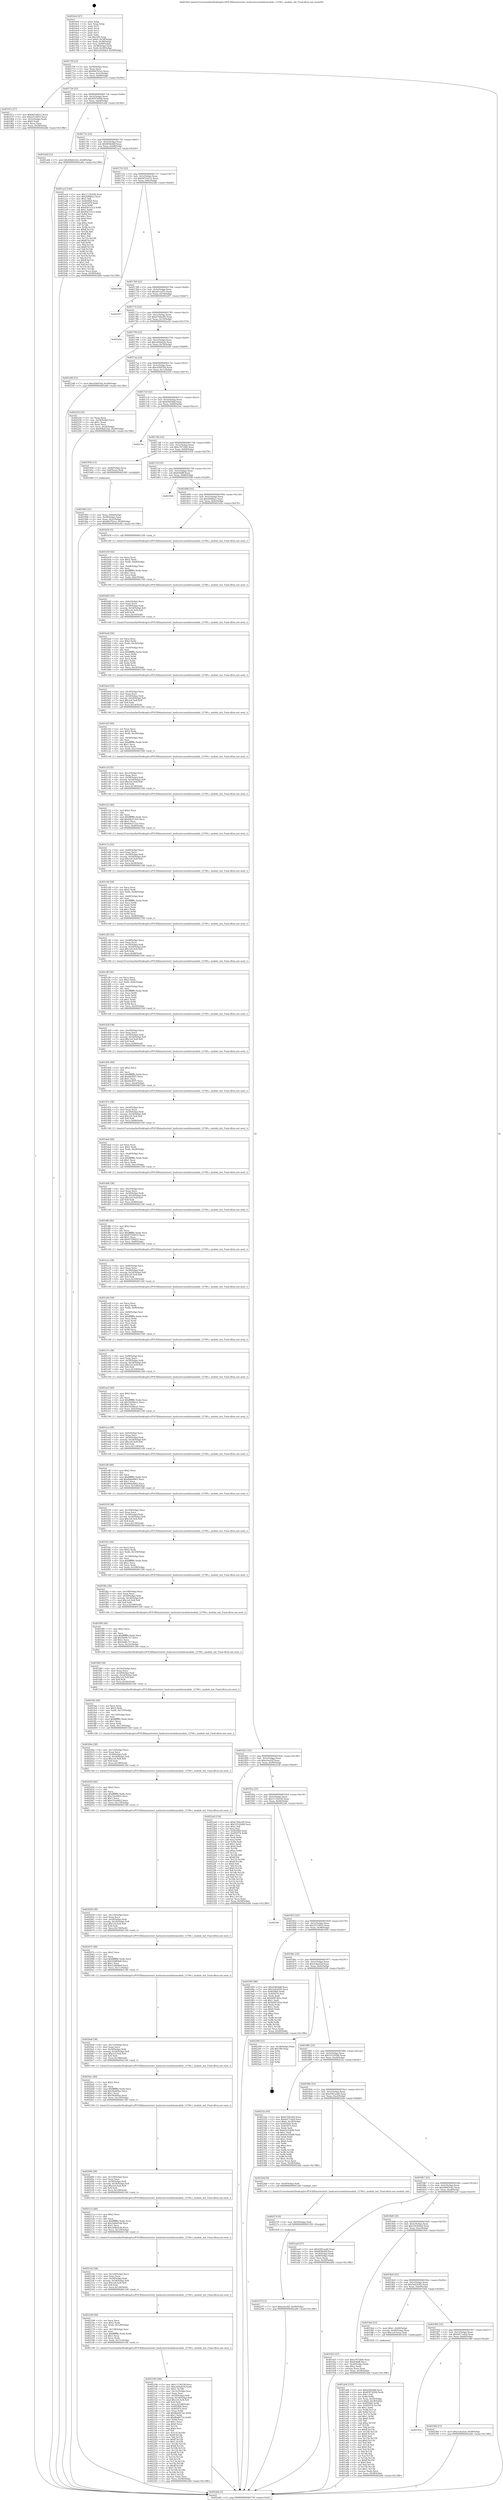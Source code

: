 digraph "0x4016e0" {
  label = "0x4016e0 (/mnt/c/Users/mathe/Desktop/tcc/POCII/binaries/extr_hashcatsrcmodulesmodule_12700.c_module_init_Final-ollvm.out::main(0))"
  labelloc = "t"
  node[shape=record]

  Entry [label="",width=0.3,height=0.3,shape=circle,fillcolor=black,style=filled]
  "0x40170f" [label="{
     0x40170f [23]\l
     | [instrs]\l
     &nbsp;&nbsp;0x40170f \<+3\>: mov -0x58(%rbp),%eax\l
     &nbsp;&nbsp;0x401712 \<+2\>: mov %eax,%ecx\l
     &nbsp;&nbsp;0x401714 \<+6\>: sub $0x8447b3ce,%ecx\l
     &nbsp;&nbsp;0x40171a \<+3\>: mov %eax,-0x5c(%rbp)\l
     &nbsp;&nbsp;0x40171d \<+3\>: mov %ecx,-0x60(%rbp)\l
     &nbsp;&nbsp;0x401720 \<+6\>: je 000000000040197a \<main+0x29a\>\l
  }"]
  "0x40197a" [label="{
     0x40197a [27]\l
     | [instrs]\l
     &nbsp;&nbsp;0x40197a \<+5\>: mov $0x9d7ed212,%eax\l
     &nbsp;&nbsp;0x40197f \<+5\>: mov $0x2251f033,%ecx\l
     &nbsp;&nbsp;0x401984 \<+3\>: mov -0x2c(%rbp),%edx\l
     &nbsp;&nbsp;0x401987 \<+3\>: cmp $0x0,%edx\l
     &nbsp;&nbsp;0x40198a \<+3\>: cmove %ecx,%eax\l
     &nbsp;&nbsp;0x40198d \<+3\>: mov %eax,-0x58(%rbp)\l
     &nbsp;&nbsp;0x401990 \<+5\>: jmp 0000000000402a6b \<main+0x138b\>\l
  }"]
  "0x401726" [label="{
     0x401726 [22]\l
     | [instrs]\l
     &nbsp;&nbsp;0x401726 \<+5\>: jmp 000000000040172b \<main+0x4b\>\l
     &nbsp;&nbsp;0x40172b \<+3\>: mov -0x5c(%rbp),%eax\l
     &nbsp;&nbsp;0x40172e \<+5\>: sub $0x8597d20d,%eax\l
     &nbsp;&nbsp;0x401733 \<+3\>: mov %eax,-0x64(%rbp)\l
     &nbsp;&nbsp;0x401736 \<+6\>: je 0000000000401a9d \<main+0x3bd\>\l
  }"]
  Exit [label="",width=0.3,height=0.3,shape=circle,fillcolor=black,style=filled,peripheries=2]
  "0x401a9d" [label="{
     0x401a9d [12]\l
     | [instrs]\l
     &nbsp;&nbsp;0x401a9d \<+7\>: movl $0x49b43c42,-0x58(%rbp)\l
     &nbsp;&nbsp;0x401aa4 \<+5\>: jmp 0000000000402a6b \<main+0x138b\>\l
  }"]
  "0x40173c" [label="{
     0x40173c [22]\l
     | [instrs]\l
     &nbsp;&nbsp;0x40173c \<+5\>: jmp 0000000000401741 \<main+0x61\>\l
     &nbsp;&nbsp;0x401741 \<+3\>: mov -0x5c(%rbp),%eax\l
     &nbsp;&nbsp;0x401744 \<+5\>: sub $0x8f38e66f,%eax\l
     &nbsp;&nbsp;0x401749 \<+3\>: mov %eax,-0x68(%rbp)\l
     &nbsp;&nbsp;0x40174c \<+6\>: je 0000000000401ac4 \<main+0x3e4\>\l
  }"]
  "0x40191b" [label="{
     0x40191b\l
  }", style=dashed]
  "0x401ac4" [label="{
     0x401ac4 [144]\l
     | [instrs]\l
     &nbsp;&nbsp;0x401ac4 \<+5\>: mov $0x1115b258,%eax\l
     &nbsp;&nbsp;0x401ac9 \<+5\>: mov $0x2b80ba2,%ecx\l
     &nbsp;&nbsp;0x401ace \<+2\>: mov $0x1,%dl\l
     &nbsp;&nbsp;0x401ad0 \<+7\>: mov 0x4050b0,%esi\l
     &nbsp;&nbsp;0x401ad7 \<+7\>: mov 0x405074,%edi\l
     &nbsp;&nbsp;0x401ade \<+3\>: mov %esi,%r8d\l
     &nbsp;&nbsp;0x401ae1 \<+7\>: sub $0x85b7c5c3,%r8d\l
     &nbsp;&nbsp;0x401ae8 \<+4\>: sub $0x1,%r8d\l
     &nbsp;&nbsp;0x401aec \<+7\>: add $0x85b7c5c3,%r8d\l
     &nbsp;&nbsp;0x401af3 \<+4\>: imul %r8d,%esi\l
     &nbsp;&nbsp;0x401af7 \<+3\>: and $0x1,%esi\l
     &nbsp;&nbsp;0x401afa \<+3\>: cmp $0x0,%esi\l
     &nbsp;&nbsp;0x401afd \<+4\>: sete %r9b\l
     &nbsp;&nbsp;0x401b01 \<+3\>: cmp $0xa,%edi\l
     &nbsp;&nbsp;0x401b04 \<+4\>: setl %r10b\l
     &nbsp;&nbsp;0x401b08 \<+3\>: mov %r9b,%r11b\l
     &nbsp;&nbsp;0x401b0b \<+4\>: xor $0xff,%r11b\l
     &nbsp;&nbsp;0x401b0f \<+3\>: mov %r10b,%bl\l
     &nbsp;&nbsp;0x401b12 \<+3\>: xor $0xff,%bl\l
     &nbsp;&nbsp;0x401b15 \<+3\>: xor $0x1,%dl\l
     &nbsp;&nbsp;0x401b18 \<+3\>: mov %r11b,%r14b\l
     &nbsp;&nbsp;0x401b1b \<+4\>: and $0xff,%r14b\l
     &nbsp;&nbsp;0x401b1f \<+3\>: and %dl,%r9b\l
     &nbsp;&nbsp;0x401b22 \<+3\>: mov %bl,%r15b\l
     &nbsp;&nbsp;0x401b25 \<+4\>: and $0xff,%r15b\l
     &nbsp;&nbsp;0x401b29 \<+3\>: and %dl,%r10b\l
     &nbsp;&nbsp;0x401b2c \<+3\>: or %r9b,%r14b\l
     &nbsp;&nbsp;0x401b2f \<+3\>: or %r10b,%r15b\l
     &nbsp;&nbsp;0x401b32 \<+3\>: xor %r15b,%r14b\l
     &nbsp;&nbsp;0x401b35 \<+3\>: or %bl,%r11b\l
     &nbsp;&nbsp;0x401b38 \<+4\>: xor $0xff,%r11b\l
     &nbsp;&nbsp;0x401b3c \<+3\>: or $0x1,%dl\l
     &nbsp;&nbsp;0x401b3f \<+3\>: and %dl,%r11b\l
     &nbsp;&nbsp;0x401b42 \<+3\>: or %r11b,%r14b\l
     &nbsp;&nbsp;0x401b45 \<+4\>: test $0x1,%r14b\l
     &nbsp;&nbsp;0x401b49 \<+3\>: cmovne %ecx,%eax\l
     &nbsp;&nbsp;0x401b4c \<+3\>: mov %eax,-0x58(%rbp)\l
     &nbsp;&nbsp;0x401b4f \<+5\>: jmp 0000000000402a6b \<main+0x138b\>\l
  }"]
  "0x401752" [label="{
     0x401752 [22]\l
     | [instrs]\l
     &nbsp;&nbsp;0x401752 \<+5\>: jmp 0000000000401757 \<main+0x77\>\l
     &nbsp;&nbsp;0x401757 \<+3\>: mov -0x5c(%rbp),%eax\l
     &nbsp;&nbsp;0x40175a \<+5\>: sub $0x9d7ed212,%eax\l
     &nbsp;&nbsp;0x40175f \<+3\>: mov %eax,-0x6c(%rbp)\l
     &nbsp;&nbsp;0x401762 \<+6\>: je 000000000040228b \<main+0xbab\>\l
  }"]
  "0x40238d" [label="{
     0x40238d [12]\l
     | [instrs]\l
     &nbsp;&nbsp;0x40238d \<+7\>: movl $0x2cdaa5af,-0x58(%rbp)\l
     &nbsp;&nbsp;0x402394 \<+5\>: jmp 0000000000402a6b \<main+0x138b\>\l
  }"]
  "0x40228b" [label="{
     0x40228b\l
  }", style=dashed]
  "0x401768" [label="{
     0x401768 [22]\l
     | [instrs]\l
     &nbsp;&nbsp;0x401768 \<+5\>: jmp 000000000040176d \<main+0x8d\>\l
     &nbsp;&nbsp;0x40176d \<+3\>: mov -0x5c(%rbp),%eax\l
     &nbsp;&nbsp;0x401770 \<+5\>: sub $0xad1ca97c,%eax\l
     &nbsp;&nbsp;0x401775 \<+3\>: mov %eax,-0x70(%rbp)\l
     &nbsp;&nbsp;0x401778 \<+6\>: je 0000000000402297 \<main+0xbb7\>\l
  }"]
  "0x40227f" [label="{
     0x40227f [12]\l
     | [instrs]\l
     &nbsp;&nbsp;0x40227f \<+7\>: movl $0xa3ac02f,-0x58(%rbp)\l
     &nbsp;&nbsp;0x402286 \<+5\>: jmp 0000000000402a6b \<main+0x138b\>\l
  }"]
  "0x402297" [label="{
     0x402297\l
  }", style=dashed]
  "0x40177e" [label="{
     0x40177e [22]\l
     | [instrs]\l
     &nbsp;&nbsp;0x40177e \<+5\>: jmp 0000000000401783 \<main+0xa3\>\l
     &nbsp;&nbsp;0x401783 \<+3\>: mov -0x5c(%rbp),%eax\l
     &nbsp;&nbsp;0x401786 \<+5\>: sub $0xb749ec00,%eax\l
     &nbsp;&nbsp;0x40178b \<+3\>: mov %eax,-0x74(%rbp)\l
     &nbsp;&nbsp;0x40178e \<+6\>: je 0000000000402a5d \<main+0x137d\>\l
  }"]
  "0x402276" [label="{
     0x402276 [9]\l
     | [instrs]\l
     &nbsp;&nbsp;0x402276 \<+4\>: mov -0x50(%rbp),%rdi\l
     &nbsp;&nbsp;0x40227a \<+5\>: call 0000000000401030 \<free@plt\>\l
     | [calls]\l
     &nbsp;&nbsp;0x401030 \{1\} (unknown)\l
  }"]
  "0x402a5d" [label="{
     0x402a5d\l
  }", style=dashed]
  "0x401794" [label="{
     0x401794 [22]\l
     | [instrs]\l
     &nbsp;&nbsp;0x401794 \<+5\>: jmp 0000000000401799 \<main+0xb9\>\l
     &nbsp;&nbsp;0x401799 \<+3\>: mov -0x5c(%rbp),%eax\l
     &nbsp;&nbsp;0x40179c \<+5\>: sub $0xc444ab24,%eax\l
     &nbsp;&nbsp;0x4017a1 \<+3\>: mov %eax,-0x78(%rbp)\l
     &nbsp;&nbsp;0x4017a4 \<+6\>: je 0000000000402248 \<main+0xb68\>\l
  }"]
  "0x402194" [label="{
     0x402194 [180]\l
     | [instrs]\l
     &nbsp;&nbsp;0x402194 \<+5\>: mov $0x1115b258,%ecx\l
     &nbsp;&nbsp;0x402199 \<+5\>: mov $0xc444ab24,%edx\l
     &nbsp;&nbsp;0x40219e \<+3\>: mov $0x1,%r10b\l
     &nbsp;&nbsp;0x4021a1 \<+6\>: mov -0x12c(%rbp),%esi\l
     &nbsp;&nbsp;0x4021a7 \<+3\>: imul %eax,%esi\l
     &nbsp;&nbsp;0x4021aa \<+4\>: mov -0x50(%rbp),%rdi\l
     &nbsp;&nbsp;0x4021ae \<+4\>: movslq -0x54(%rbp),%r8\l
     &nbsp;&nbsp;0x4021b2 \<+7\>: imul $0x1e0,%r8,%r8\l
     &nbsp;&nbsp;0x4021b9 \<+3\>: add %r8,%rdi\l
     &nbsp;&nbsp;0x4021bc \<+6\>: mov %esi,0x1d8(%rdi)\l
     &nbsp;&nbsp;0x4021c2 \<+7\>: mov 0x4050b0,%eax\l
     &nbsp;&nbsp;0x4021c9 \<+7\>: mov 0x405074,%esi\l
     &nbsp;&nbsp;0x4021d0 \<+3\>: mov %eax,%r9d\l
     &nbsp;&nbsp;0x4021d3 \<+7\>: add $0x8ba6072e,%r9d\l
     &nbsp;&nbsp;0x4021da \<+4\>: sub $0x1,%r9d\l
     &nbsp;&nbsp;0x4021de \<+7\>: sub $0x8ba6072e,%r9d\l
     &nbsp;&nbsp;0x4021e5 \<+4\>: imul %r9d,%eax\l
     &nbsp;&nbsp;0x4021e9 \<+3\>: and $0x1,%eax\l
     &nbsp;&nbsp;0x4021ec \<+3\>: cmp $0x0,%eax\l
     &nbsp;&nbsp;0x4021ef \<+4\>: sete %r11b\l
     &nbsp;&nbsp;0x4021f3 \<+3\>: cmp $0xa,%esi\l
     &nbsp;&nbsp;0x4021f6 \<+3\>: setl %bl\l
     &nbsp;&nbsp;0x4021f9 \<+3\>: mov %r11b,%r14b\l
     &nbsp;&nbsp;0x4021fc \<+4\>: xor $0xff,%r14b\l
     &nbsp;&nbsp;0x402200 \<+3\>: mov %bl,%r15b\l
     &nbsp;&nbsp;0x402203 \<+4\>: xor $0xff,%r15b\l
     &nbsp;&nbsp;0x402207 \<+4\>: xor $0x1,%r10b\l
     &nbsp;&nbsp;0x40220b \<+3\>: mov %r14b,%r12b\l
     &nbsp;&nbsp;0x40220e \<+4\>: and $0xff,%r12b\l
     &nbsp;&nbsp;0x402212 \<+3\>: and %r10b,%r11b\l
     &nbsp;&nbsp;0x402215 \<+3\>: mov %r15b,%r13b\l
     &nbsp;&nbsp;0x402218 \<+4\>: and $0xff,%r13b\l
     &nbsp;&nbsp;0x40221c \<+3\>: and %r10b,%bl\l
     &nbsp;&nbsp;0x40221f \<+3\>: or %r11b,%r12b\l
     &nbsp;&nbsp;0x402222 \<+3\>: or %bl,%r13b\l
     &nbsp;&nbsp;0x402225 \<+3\>: xor %r13b,%r12b\l
     &nbsp;&nbsp;0x402228 \<+3\>: or %r15b,%r14b\l
     &nbsp;&nbsp;0x40222b \<+4\>: xor $0xff,%r14b\l
     &nbsp;&nbsp;0x40222f \<+4\>: or $0x1,%r10b\l
     &nbsp;&nbsp;0x402233 \<+3\>: and %r10b,%r14b\l
     &nbsp;&nbsp;0x402236 \<+3\>: or %r14b,%r12b\l
     &nbsp;&nbsp;0x402239 \<+4\>: test $0x1,%r12b\l
     &nbsp;&nbsp;0x40223d \<+3\>: cmovne %edx,%ecx\l
     &nbsp;&nbsp;0x402240 \<+3\>: mov %ecx,-0x58(%rbp)\l
     &nbsp;&nbsp;0x402243 \<+5\>: jmp 0000000000402a6b \<main+0x138b\>\l
  }"]
  "0x402248" [label="{
     0x402248 [12]\l
     | [instrs]\l
     &nbsp;&nbsp;0x402248 \<+7\>: movl $0xcf2b070d,-0x58(%rbp)\l
     &nbsp;&nbsp;0x40224f \<+5\>: jmp 0000000000402a6b \<main+0x138b\>\l
  }"]
  "0x4017aa" [label="{
     0x4017aa [22]\l
     | [instrs]\l
     &nbsp;&nbsp;0x4017aa \<+5\>: jmp 00000000004017af \<main+0xcf\>\l
     &nbsp;&nbsp;0x4017af \<+3\>: mov -0x5c(%rbp),%eax\l
     &nbsp;&nbsp;0x4017b2 \<+5\>: sub $0xcf2b070d,%eax\l
     &nbsp;&nbsp;0x4017b7 \<+3\>: mov %eax,-0x7c(%rbp)\l
     &nbsp;&nbsp;0x4017ba \<+6\>: je 0000000000402254 \<main+0xb74\>\l
  }"]
  "0x402168" [label="{
     0x402168 [44]\l
     | [instrs]\l
     &nbsp;&nbsp;0x402168 \<+2\>: xor %ecx,%ecx\l
     &nbsp;&nbsp;0x40216a \<+5\>: mov $0x2,%edx\l
     &nbsp;&nbsp;0x40216f \<+6\>: mov %edx,-0x128(%rbp)\l
     &nbsp;&nbsp;0x402175 \<+1\>: cltd\l
     &nbsp;&nbsp;0x402176 \<+6\>: mov -0x128(%rbp),%esi\l
     &nbsp;&nbsp;0x40217c \<+2\>: idiv %esi\l
     &nbsp;&nbsp;0x40217e \<+6\>: imul $0xfffffffe,%edx,%edx\l
     &nbsp;&nbsp;0x402184 \<+3\>: sub $0x1,%ecx\l
     &nbsp;&nbsp;0x402187 \<+2\>: sub %ecx,%edx\l
     &nbsp;&nbsp;0x402189 \<+6\>: mov %edx,-0x12c(%rbp)\l
     &nbsp;&nbsp;0x40218f \<+5\>: call 0000000000401160 \<next_i\>\l
     | [calls]\l
     &nbsp;&nbsp;0x401160 \{1\} (/mnt/c/Users/mathe/Desktop/tcc/POCII/binaries/extr_hashcatsrcmodulesmodule_12700.c_module_init_Final-ollvm.out::next_i)\l
  }"]
  "0x402254" [label="{
     0x402254 [25]\l
     | [instrs]\l
     &nbsp;&nbsp;0x402254 \<+2\>: xor %eax,%eax\l
     &nbsp;&nbsp;0x402256 \<+3\>: mov -0x54(%rbp),%ecx\l
     &nbsp;&nbsp;0x402259 \<+3\>: sub $0x1,%eax\l
     &nbsp;&nbsp;0x40225c \<+2\>: sub %eax,%ecx\l
     &nbsp;&nbsp;0x40225e \<+3\>: mov %ecx,-0x54(%rbp)\l
     &nbsp;&nbsp;0x402261 \<+7\>: movl $0x49b43c42,-0x58(%rbp)\l
     &nbsp;&nbsp;0x402268 \<+5\>: jmp 0000000000402a6b \<main+0x138b\>\l
  }"]
  "0x4017c0" [label="{
     0x4017c0 [22]\l
     | [instrs]\l
     &nbsp;&nbsp;0x4017c0 \<+5\>: jmp 00000000004017c5 \<main+0xe5\>\l
     &nbsp;&nbsp;0x4017c5 \<+3\>: mov -0x5c(%rbp),%eax\l
     &nbsp;&nbsp;0x4017c8 \<+5\>: sub $0xd3bf3ddf,%eax\l
     &nbsp;&nbsp;0x4017cd \<+3\>: mov %eax,-0x80(%rbp)\l
     &nbsp;&nbsp;0x4017d0 \<+6\>: je 00000000004023ae \<main+0xcce\>\l
  }"]
  "0x402142" [label="{
     0x402142 [38]\l
     | [instrs]\l
     &nbsp;&nbsp;0x402142 \<+6\>: mov -0x124(%rbp),%ecx\l
     &nbsp;&nbsp;0x402148 \<+3\>: imul %eax,%ecx\l
     &nbsp;&nbsp;0x40214b \<+4\>: mov -0x50(%rbp),%rdi\l
     &nbsp;&nbsp;0x40214f \<+4\>: movslq -0x54(%rbp),%r8\l
     &nbsp;&nbsp;0x402153 \<+7\>: imul $0x1e0,%r8,%r8\l
     &nbsp;&nbsp;0x40215a \<+3\>: add %r8,%rdi\l
     &nbsp;&nbsp;0x40215d \<+6\>: mov %ecx,0x1d4(%rdi)\l
     &nbsp;&nbsp;0x402163 \<+5\>: call 0000000000401160 \<next_i\>\l
     | [calls]\l
     &nbsp;&nbsp;0x401160 \{1\} (/mnt/c/Users/mathe/Desktop/tcc/POCII/binaries/extr_hashcatsrcmodulesmodule_12700.c_module_init_Final-ollvm.out::next_i)\l
  }"]
  "0x4023ae" [label="{
     0x4023ae\l
  }", style=dashed]
  "0x4017d6" [label="{
     0x4017d6 [25]\l
     | [instrs]\l
     &nbsp;&nbsp;0x4017d6 \<+5\>: jmp 00000000004017db \<main+0xfb\>\l
     &nbsp;&nbsp;0x4017db \<+3\>: mov -0x5c(%rbp),%eax\l
     &nbsp;&nbsp;0x4017de \<+5\>: sub $0xe7672fd4,%eax\l
     &nbsp;&nbsp;0x4017e3 \<+6\>: mov %eax,-0x84(%rbp)\l
     &nbsp;&nbsp;0x4017e9 \<+6\>: je 0000000000401958 \<main+0x278\>\l
  }"]
  "0x40211a" [label="{
     0x40211a [40]\l
     | [instrs]\l
     &nbsp;&nbsp;0x40211a \<+5\>: mov $0x2,%ecx\l
     &nbsp;&nbsp;0x40211f \<+1\>: cltd\l
     &nbsp;&nbsp;0x402120 \<+2\>: idiv %ecx\l
     &nbsp;&nbsp;0x402122 \<+6\>: imul $0xfffffffe,%edx,%ecx\l
     &nbsp;&nbsp;0x402128 \<+6\>: sub $0x5a0bd1dd,%ecx\l
     &nbsp;&nbsp;0x40212e \<+3\>: add $0x1,%ecx\l
     &nbsp;&nbsp;0x402131 \<+6\>: add $0x5a0bd1dd,%ecx\l
     &nbsp;&nbsp;0x402137 \<+6\>: mov %ecx,-0x124(%rbp)\l
     &nbsp;&nbsp;0x40213d \<+5\>: call 0000000000401160 \<next_i\>\l
     | [calls]\l
     &nbsp;&nbsp;0x401160 \{1\} (/mnt/c/Users/mathe/Desktop/tcc/POCII/binaries/extr_hashcatsrcmodulesmodule_12700.c_module_init_Final-ollvm.out::next_i)\l
  }"]
  "0x401958" [label="{
     0x401958 [13]\l
     | [instrs]\l
     &nbsp;&nbsp;0x401958 \<+4\>: mov -0x40(%rbp),%rax\l
     &nbsp;&nbsp;0x40195c \<+4\>: mov 0x8(%rax),%rdi\l
     &nbsp;&nbsp;0x401960 \<+5\>: call 0000000000401060 \<atoi@plt\>\l
     | [calls]\l
     &nbsp;&nbsp;0x401060 \{1\} (unknown)\l
  }"]
  "0x4017ef" [label="{
     0x4017ef [25]\l
     | [instrs]\l
     &nbsp;&nbsp;0x4017ef \<+5\>: jmp 00000000004017f4 \<main+0x114\>\l
     &nbsp;&nbsp;0x4017f4 \<+3\>: mov -0x5c(%rbp),%eax\l
     &nbsp;&nbsp;0x4017f7 \<+5\>: sub $0x83ddff,%eax\l
     &nbsp;&nbsp;0x4017fc \<+6\>: mov %eax,-0x88(%rbp)\l
     &nbsp;&nbsp;0x401802 \<+6\>: je 0000000000401940 \<main+0x260\>\l
  }"]
  "0x4020f4" [label="{
     0x4020f4 [38]\l
     | [instrs]\l
     &nbsp;&nbsp;0x4020f4 \<+6\>: mov -0x120(%rbp),%ecx\l
     &nbsp;&nbsp;0x4020fa \<+3\>: imul %eax,%ecx\l
     &nbsp;&nbsp;0x4020fd \<+4\>: mov -0x50(%rbp),%rdi\l
     &nbsp;&nbsp;0x402101 \<+4\>: movslq -0x54(%rbp),%r8\l
     &nbsp;&nbsp;0x402105 \<+7\>: imul $0x1e0,%r8,%r8\l
     &nbsp;&nbsp;0x40210c \<+3\>: add %r8,%rdi\l
     &nbsp;&nbsp;0x40210f \<+6\>: mov %ecx,0x1d0(%rdi)\l
     &nbsp;&nbsp;0x402115 \<+5\>: call 0000000000401160 \<next_i\>\l
     | [calls]\l
     &nbsp;&nbsp;0x401160 \{1\} (/mnt/c/Users/mathe/Desktop/tcc/POCII/binaries/extr_hashcatsrcmodulesmodule_12700.c_module_init_Final-ollvm.out::next_i)\l
  }"]
  "0x401940" [label="{
     0x401940\l
  }", style=dashed]
  "0x401808" [label="{
     0x401808 [25]\l
     | [instrs]\l
     &nbsp;&nbsp;0x401808 \<+5\>: jmp 000000000040180d \<main+0x12d\>\l
     &nbsp;&nbsp;0x40180d \<+3\>: mov -0x5c(%rbp),%eax\l
     &nbsp;&nbsp;0x401810 \<+5\>: sub $0x2b80ba2,%eax\l
     &nbsp;&nbsp;0x401815 \<+6\>: mov %eax,-0x8c(%rbp)\l
     &nbsp;&nbsp;0x40181b \<+6\>: je 0000000000401b54 \<main+0x474\>\l
  }"]
  "0x4020cc" [label="{
     0x4020cc [40]\l
     | [instrs]\l
     &nbsp;&nbsp;0x4020cc \<+5\>: mov $0x2,%ecx\l
     &nbsp;&nbsp;0x4020d1 \<+1\>: cltd\l
     &nbsp;&nbsp;0x4020d2 \<+2\>: idiv %ecx\l
     &nbsp;&nbsp;0x4020d4 \<+6\>: imul $0xfffffffe,%edx,%ecx\l
     &nbsp;&nbsp;0x4020da \<+6\>: add $0x58a40fae,%ecx\l
     &nbsp;&nbsp;0x4020e0 \<+3\>: add $0x1,%ecx\l
     &nbsp;&nbsp;0x4020e3 \<+6\>: sub $0x58a40fae,%ecx\l
     &nbsp;&nbsp;0x4020e9 \<+6\>: mov %ecx,-0x120(%rbp)\l
     &nbsp;&nbsp;0x4020ef \<+5\>: call 0000000000401160 \<next_i\>\l
     | [calls]\l
     &nbsp;&nbsp;0x401160 \{1\} (/mnt/c/Users/mathe/Desktop/tcc/POCII/binaries/extr_hashcatsrcmodulesmodule_12700.c_module_init_Final-ollvm.out::next_i)\l
  }"]
  "0x401b54" [label="{
     0x401b54 [5]\l
     | [instrs]\l
     &nbsp;&nbsp;0x401b54 \<+5\>: call 0000000000401160 \<next_i\>\l
     | [calls]\l
     &nbsp;&nbsp;0x401160 \{1\} (/mnt/c/Users/mathe/Desktop/tcc/POCII/binaries/extr_hashcatsrcmodulesmodule_12700.c_module_init_Final-ollvm.out::next_i)\l
  }"]
  "0x401821" [label="{
     0x401821 [25]\l
     | [instrs]\l
     &nbsp;&nbsp;0x401821 \<+5\>: jmp 0000000000401826 \<main+0x146\>\l
     &nbsp;&nbsp;0x401826 \<+3\>: mov -0x5c(%rbp),%eax\l
     &nbsp;&nbsp;0x401829 \<+5\>: sub $0xa3ac02f,%eax\l
     &nbsp;&nbsp;0x40182e \<+6\>: mov %eax,-0x90(%rbp)\l
     &nbsp;&nbsp;0x401834 \<+6\>: je 00000000004022a8 \<main+0xbc8\>\l
  }"]
  "0x4020a6" [label="{
     0x4020a6 [38]\l
     | [instrs]\l
     &nbsp;&nbsp;0x4020a6 \<+6\>: mov -0x11c(%rbp),%ecx\l
     &nbsp;&nbsp;0x4020ac \<+3\>: imul %eax,%ecx\l
     &nbsp;&nbsp;0x4020af \<+4\>: mov -0x50(%rbp),%rdi\l
     &nbsp;&nbsp;0x4020b3 \<+4\>: movslq -0x54(%rbp),%r8\l
     &nbsp;&nbsp;0x4020b7 \<+7\>: imul $0x1e0,%r8,%r8\l
     &nbsp;&nbsp;0x4020be \<+3\>: add %r8,%rdi\l
     &nbsp;&nbsp;0x4020c1 \<+6\>: mov %ecx,0x198(%rdi)\l
     &nbsp;&nbsp;0x4020c7 \<+5\>: call 0000000000401160 \<next_i\>\l
     | [calls]\l
     &nbsp;&nbsp;0x401160 \{1\} (/mnt/c/Users/mathe/Desktop/tcc/POCII/binaries/extr_hashcatsrcmodulesmodule_12700.c_module_init_Final-ollvm.out::next_i)\l
  }"]
  "0x4022a8" [label="{
     0x4022a8 [134]\l
     | [instrs]\l
     &nbsp;&nbsp;0x4022a8 \<+5\>: mov $0xb749ec00,%eax\l
     &nbsp;&nbsp;0x4022ad \<+5\>: mov $0x33318268,%ecx\l
     &nbsp;&nbsp;0x4022b2 \<+2\>: mov $0x1,%dl\l
     &nbsp;&nbsp;0x4022b4 \<+2\>: xor %esi,%esi\l
     &nbsp;&nbsp;0x4022b6 \<+7\>: mov 0x4050b0,%edi\l
     &nbsp;&nbsp;0x4022bd \<+8\>: mov 0x405074,%r8d\l
     &nbsp;&nbsp;0x4022c5 \<+3\>: sub $0x1,%esi\l
     &nbsp;&nbsp;0x4022c8 \<+3\>: mov %edi,%r9d\l
     &nbsp;&nbsp;0x4022cb \<+3\>: add %esi,%r9d\l
     &nbsp;&nbsp;0x4022ce \<+4\>: imul %r9d,%edi\l
     &nbsp;&nbsp;0x4022d2 \<+3\>: and $0x1,%edi\l
     &nbsp;&nbsp;0x4022d5 \<+3\>: cmp $0x0,%edi\l
     &nbsp;&nbsp;0x4022d8 \<+4\>: sete %r10b\l
     &nbsp;&nbsp;0x4022dc \<+4\>: cmp $0xa,%r8d\l
     &nbsp;&nbsp;0x4022e0 \<+4\>: setl %r11b\l
     &nbsp;&nbsp;0x4022e4 \<+3\>: mov %r10b,%bl\l
     &nbsp;&nbsp;0x4022e7 \<+3\>: xor $0xff,%bl\l
     &nbsp;&nbsp;0x4022ea \<+3\>: mov %r11b,%r14b\l
     &nbsp;&nbsp;0x4022ed \<+4\>: xor $0xff,%r14b\l
     &nbsp;&nbsp;0x4022f1 \<+3\>: xor $0x0,%dl\l
     &nbsp;&nbsp;0x4022f4 \<+3\>: mov %bl,%r15b\l
     &nbsp;&nbsp;0x4022f7 \<+4\>: and $0x0,%r15b\l
     &nbsp;&nbsp;0x4022fb \<+3\>: and %dl,%r10b\l
     &nbsp;&nbsp;0x4022fe \<+3\>: mov %r14b,%r12b\l
     &nbsp;&nbsp;0x402301 \<+4\>: and $0x0,%r12b\l
     &nbsp;&nbsp;0x402305 \<+3\>: and %dl,%r11b\l
     &nbsp;&nbsp;0x402308 \<+3\>: or %r10b,%r15b\l
     &nbsp;&nbsp;0x40230b \<+3\>: or %r11b,%r12b\l
     &nbsp;&nbsp;0x40230e \<+3\>: xor %r12b,%r15b\l
     &nbsp;&nbsp;0x402311 \<+3\>: or %r14b,%bl\l
     &nbsp;&nbsp;0x402314 \<+3\>: xor $0xff,%bl\l
     &nbsp;&nbsp;0x402317 \<+3\>: or $0x0,%dl\l
     &nbsp;&nbsp;0x40231a \<+2\>: and %dl,%bl\l
     &nbsp;&nbsp;0x40231c \<+3\>: or %bl,%r15b\l
     &nbsp;&nbsp;0x40231f \<+4\>: test $0x1,%r15b\l
     &nbsp;&nbsp;0x402323 \<+3\>: cmovne %ecx,%eax\l
     &nbsp;&nbsp;0x402326 \<+3\>: mov %eax,-0x58(%rbp)\l
     &nbsp;&nbsp;0x402329 \<+5\>: jmp 0000000000402a6b \<main+0x138b\>\l
  }"]
  "0x40183a" [label="{
     0x40183a [25]\l
     | [instrs]\l
     &nbsp;&nbsp;0x40183a \<+5\>: jmp 000000000040183f \<main+0x15f\>\l
     &nbsp;&nbsp;0x40183f \<+3\>: mov -0x5c(%rbp),%eax\l
     &nbsp;&nbsp;0x401842 \<+5\>: sub $0x1115b258,%eax\l
     &nbsp;&nbsp;0x401847 \<+6\>: mov %eax,-0x94(%rbp)\l
     &nbsp;&nbsp;0x40184d \<+6\>: je 00000000004023dc \<main+0xcfc\>\l
  }"]
  "0x40207e" [label="{
     0x40207e [40]\l
     | [instrs]\l
     &nbsp;&nbsp;0x40207e \<+5\>: mov $0x2,%ecx\l
     &nbsp;&nbsp;0x402083 \<+1\>: cltd\l
     &nbsp;&nbsp;0x402084 \<+2\>: idiv %ecx\l
     &nbsp;&nbsp;0x402086 \<+6\>: imul $0xfffffffe,%edx,%ecx\l
     &nbsp;&nbsp;0x40208c \<+6\>: sub $0x52dd0de8,%ecx\l
     &nbsp;&nbsp;0x402092 \<+3\>: add $0x1,%ecx\l
     &nbsp;&nbsp;0x402095 \<+6\>: add $0x52dd0de8,%ecx\l
     &nbsp;&nbsp;0x40209b \<+6\>: mov %ecx,-0x11c(%rbp)\l
     &nbsp;&nbsp;0x4020a1 \<+5\>: call 0000000000401160 \<next_i\>\l
     | [calls]\l
     &nbsp;&nbsp;0x401160 \{1\} (/mnt/c/Users/mathe/Desktop/tcc/POCII/binaries/extr_hashcatsrcmodulesmodule_12700.c_module_init_Final-ollvm.out::next_i)\l
  }"]
  "0x4023dc" [label="{
     0x4023dc\l
  }", style=dashed]
  "0x401853" [label="{
     0x401853 [25]\l
     | [instrs]\l
     &nbsp;&nbsp;0x401853 \<+5\>: jmp 0000000000401858 \<main+0x178\>\l
     &nbsp;&nbsp;0x401858 \<+3\>: mov -0x5c(%rbp),%eax\l
     &nbsp;&nbsp;0x40185b \<+5\>: sub $0x2251f033,%eax\l
     &nbsp;&nbsp;0x401860 \<+6\>: mov %eax,-0x98(%rbp)\l
     &nbsp;&nbsp;0x401866 \<+6\>: je 0000000000401995 \<main+0x2b5\>\l
  }"]
  "0x402058" [label="{
     0x402058 [38]\l
     | [instrs]\l
     &nbsp;&nbsp;0x402058 \<+6\>: mov -0x118(%rbp),%ecx\l
     &nbsp;&nbsp;0x40205e \<+3\>: imul %eax,%ecx\l
     &nbsp;&nbsp;0x402061 \<+4\>: mov -0x50(%rbp),%rdi\l
     &nbsp;&nbsp;0x402065 \<+4\>: movslq -0x54(%rbp),%r8\l
     &nbsp;&nbsp;0x402069 \<+7\>: imul $0x1e0,%r8,%r8\l
     &nbsp;&nbsp;0x402070 \<+3\>: add %r8,%rdi\l
     &nbsp;&nbsp;0x402073 \<+6\>: mov %ecx,0x194(%rdi)\l
     &nbsp;&nbsp;0x402079 \<+5\>: call 0000000000401160 \<next_i\>\l
     | [calls]\l
     &nbsp;&nbsp;0x401160 \{1\} (/mnt/c/Users/mathe/Desktop/tcc/POCII/binaries/extr_hashcatsrcmodulesmodule_12700.c_module_init_Final-ollvm.out::next_i)\l
  }"]
  "0x401995" [label="{
     0x401995 [88]\l
     | [instrs]\l
     &nbsp;&nbsp;0x401995 \<+5\>: mov $0xd3bf3ddf,%eax\l
     &nbsp;&nbsp;0x40199a \<+5\>: mov $0x5a42d3f2,%ecx\l
     &nbsp;&nbsp;0x40199f \<+7\>: mov 0x4050b0,%edx\l
     &nbsp;&nbsp;0x4019a6 \<+7\>: mov 0x405074,%esi\l
     &nbsp;&nbsp;0x4019ad \<+2\>: mov %edx,%edi\l
     &nbsp;&nbsp;0x4019af \<+6\>: sub $0xb0953b2a,%edi\l
     &nbsp;&nbsp;0x4019b5 \<+3\>: sub $0x1,%edi\l
     &nbsp;&nbsp;0x4019b8 \<+6\>: add $0xb0953b2a,%edi\l
     &nbsp;&nbsp;0x4019be \<+3\>: imul %edi,%edx\l
     &nbsp;&nbsp;0x4019c1 \<+3\>: and $0x1,%edx\l
     &nbsp;&nbsp;0x4019c4 \<+3\>: cmp $0x0,%edx\l
     &nbsp;&nbsp;0x4019c7 \<+4\>: sete %r8b\l
     &nbsp;&nbsp;0x4019cb \<+3\>: cmp $0xa,%esi\l
     &nbsp;&nbsp;0x4019ce \<+4\>: setl %r9b\l
     &nbsp;&nbsp;0x4019d2 \<+3\>: mov %r8b,%r10b\l
     &nbsp;&nbsp;0x4019d5 \<+3\>: and %r9b,%r10b\l
     &nbsp;&nbsp;0x4019d8 \<+3\>: xor %r9b,%r8b\l
     &nbsp;&nbsp;0x4019db \<+3\>: or %r8b,%r10b\l
     &nbsp;&nbsp;0x4019de \<+4\>: test $0x1,%r10b\l
     &nbsp;&nbsp;0x4019e2 \<+3\>: cmovne %ecx,%eax\l
     &nbsp;&nbsp;0x4019e5 \<+3\>: mov %eax,-0x58(%rbp)\l
     &nbsp;&nbsp;0x4019e8 \<+5\>: jmp 0000000000402a6b \<main+0x138b\>\l
  }"]
  "0x40186c" [label="{
     0x40186c [25]\l
     | [instrs]\l
     &nbsp;&nbsp;0x40186c \<+5\>: jmp 0000000000401871 \<main+0x191\>\l
     &nbsp;&nbsp;0x401871 \<+3\>: mov -0x5c(%rbp),%eax\l
     &nbsp;&nbsp;0x401874 \<+5\>: sub $0x2cdaa5af,%eax\l
     &nbsp;&nbsp;0x401879 \<+6\>: mov %eax,-0x9c(%rbp)\l
     &nbsp;&nbsp;0x40187f \<+6\>: je 0000000000402399 \<main+0xcb9\>\l
  }"]
  "0x402030" [label="{
     0x402030 [40]\l
     | [instrs]\l
     &nbsp;&nbsp;0x402030 \<+5\>: mov $0x2,%ecx\l
     &nbsp;&nbsp;0x402035 \<+1\>: cltd\l
     &nbsp;&nbsp;0x402036 \<+2\>: idiv %ecx\l
     &nbsp;&nbsp;0x402038 \<+6\>: imul $0xfffffffe,%edx,%ecx\l
     &nbsp;&nbsp;0x40203e \<+6\>: sub $0xc52e4403,%ecx\l
     &nbsp;&nbsp;0x402044 \<+3\>: add $0x1,%ecx\l
     &nbsp;&nbsp;0x402047 \<+6\>: add $0xc52e4403,%ecx\l
     &nbsp;&nbsp;0x40204d \<+6\>: mov %ecx,-0x118(%rbp)\l
     &nbsp;&nbsp;0x402053 \<+5\>: call 0000000000401160 \<next_i\>\l
     | [calls]\l
     &nbsp;&nbsp;0x401160 \{1\} (/mnt/c/Users/mathe/Desktop/tcc/POCII/binaries/extr_hashcatsrcmodulesmodule_12700.c_module_init_Final-ollvm.out::next_i)\l
  }"]
  "0x402399" [label="{
     0x402399 [21]\l
     | [instrs]\l
     &nbsp;&nbsp;0x402399 \<+3\>: mov -0x34(%rbp),%eax\l
     &nbsp;&nbsp;0x40239c \<+7\>: add $0x188,%rsp\l
     &nbsp;&nbsp;0x4023a3 \<+1\>: pop %rbx\l
     &nbsp;&nbsp;0x4023a4 \<+2\>: pop %r12\l
     &nbsp;&nbsp;0x4023a6 \<+2\>: pop %r13\l
     &nbsp;&nbsp;0x4023a8 \<+2\>: pop %r14\l
     &nbsp;&nbsp;0x4023aa \<+2\>: pop %r15\l
     &nbsp;&nbsp;0x4023ac \<+1\>: pop %rbp\l
     &nbsp;&nbsp;0x4023ad \<+1\>: ret\l
  }"]
  "0x401885" [label="{
     0x401885 [25]\l
     | [instrs]\l
     &nbsp;&nbsp;0x401885 \<+5\>: jmp 000000000040188a \<main+0x1aa\>\l
     &nbsp;&nbsp;0x40188a \<+3\>: mov -0x5c(%rbp),%eax\l
     &nbsp;&nbsp;0x40188d \<+5\>: sub $0x33318268,%eax\l
     &nbsp;&nbsp;0x401892 \<+6\>: mov %eax,-0xa0(%rbp)\l
     &nbsp;&nbsp;0x401898 \<+6\>: je 000000000040232e \<main+0xc4e\>\l
  }"]
  "0x40200a" [label="{
     0x40200a [38]\l
     | [instrs]\l
     &nbsp;&nbsp;0x40200a \<+6\>: mov -0x114(%rbp),%ecx\l
     &nbsp;&nbsp;0x402010 \<+3\>: imul %eax,%ecx\l
     &nbsp;&nbsp;0x402013 \<+4\>: mov -0x50(%rbp),%rdi\l
     &nbsp;&nbsp;0x402017 \<+4\>: movslq -0x54(%rbp),%r8\l
     &nbsp;&nbsp;0x40201b \<+7\>: imul $0x1e0,%r8,%r8\l
     &nbsp;&nbsp;0x402022 \<+3\>: add %r8,%rdi\l
     &nbsp;&nbsp;0x402025 \<+6\>: mov %ecx,0x190(%rdi)\l
     &nbsp;&nbsp;0x40202b \<+5\>: call 0000000000401160 \<next_i\>\l
     | [calls]\l
     &nbsp;&nbsp;0x401160 \{1\} (/mnt/c/Users/mathe/Desktop/tcc/POCII/binaries/extr_hashcatsrcmodulesmodule_12700.c_module_init_Final-ollvm.out::next_i)\l
  }"]
  "0x40232e" [label="{
     0x40232e [95]\l
     | [instrs]\l
     &nbsp;&nbsp;0x40232e \<+5\>: mov $0xb749ec00,%eax\l
     &nbsp;&nbsp;0x402333 \<+5\>: mov $0x6d17cd2d,%ecx\l
     &nbsp;&nbsp;0x402338 \<+7\>: movl $0x0,-0x34(%rbp)\l
     &nbsp;&nbsp;0x40233f \<+7\>: mov 0x4050b0,%edx\l
     &nbsp;&nbsp;0x402346 \<+7\>: mov 0x405074,%esi\l
     &nbsp;&nbsp;0x40234d \<+2\>: mov %edx,%edi\l
     &nbsp;&nbsp;0x40234f \<+6\>: add $0x65e326d0,%edi\l
     &nbsp;&nbsp;0x402355 \<+3\>: sub $0x1,%edi\l
     &nbsp;&nbsp;0x402358 \<+6\>: sub $0x65e326d0,%edi\l
     &nbsp;&nbsp;0x40235e \<+3\>: imul %edi,%edx\l
     &nbsp;&nbsp;0x402361 \<+3\>: and $0x1,%edx\l
     &nbsp;&nbsp;0x402364 \<+3\>: cmp $0x0,%edx\l
     &nbsp;&nbsp;0x402367 \<+4\>: sete %r8b\l
     &nbsp;&nbsp;0x40236b \<+3\>: cmp $0xa,%esi\l
     &nbsp;&nbsp;0x40236e \<+4\>: setl %r9b\l
     &nbsp;&nbsp;0x402372 \<+3\>: mov %r8b,%r10b\l
     &nbsp;&nbsp;0x402375 \<+3\>: and %r9b,%r10b\l
     &nbsp;&nbsp;0x402378 \<+3\>: xor %r9b,%r8b\l
     &nbsp;&nbsp;0x40237b \<+3\>: or %r8b,%r10b\l
     &nbsp;&nbsp;0x40237e \<+4\>: test $0x1,%r10b\l
     &nbsp;&nbsp;0x402382 \<+3\>: cmovne %ecx,%eax\l
     &nbsp;&nbsp;0x402385 \<+3\>: mov %eax,-0x58(%rbp)\l
     &nbsp;&nbsp;0x402388 \<+5\>: jmp 0000000000402a6b \<main+0x138b\>\l
  }"]
  "0x40189e" [label="{
     0x40189e [25]\l
     | [instrs]\l
     &nbsp;&nbsp;0x40189e \<+5\>: jmp 00000000004018a3 \<main+0x1c3\>\l
     &nbsp;&nbsp;0x4018a3 \<+3\>: mov -0x5c(%rbp),%eax\l
     &nbsp;&nbsp;0x4018a6 \<+5\>: sub $0x4381aedd,%eax\l
     &nbsp;&nbsp;0x4018ab \<+6\>: mov %eax,-0xa4(%rbp)\l
     &nbsp;&nbsp;0x4018b1 \<+6\>: je 000000000040226d \<main+0xb8d\>\l
  }"]
  "0x401fde" [label="{
     0x401fde [44]\l
     | [instrs]\l
     &nbsp;&nbsp;0x401fde \<+2\>: xor %ecx,%ecx\l
     &nbsp;&nbsp;0x401fe0 \<+5\>: mov $0x2,%edx\l
     &nbsp;&nbsp;0x401fe5 \<+6\>: mov %edx,-0x110(%rbp)\l
     &nbsp;&nbsp;0x401feb \<+1\>: cltd\l
     &nbsp;&nbsp;0x401fec \<+6\>: mov -0x110(%rbp),%esi\l
     &nbsp;&nbsp;0x401ff2 \<+2\>: idiv %esi\l
     &nbsp;&nbsp;0x401ff4 \<+6\>: imul $0xfffffffe,%edx,%edx\l
     &nbsp;&nbsp;0x401ffa \<+3\>: sub $0x1,%ecx\l
     &nbsp;&nbsp;0x401ffd \<+2\>: sub %ecx,%edx\l
     &nbsp;&nbsp;0x401fff \<+6\>: mov %edx,-0x114(%rbp)\l
     &nbsp;&nbsp;0x402005 \<+5\>: call 0000000000401160 \<next_i\>\l
     | [calls]\l
     &nbsp;&nbsp;0x401160 \{1\} (/mnt/c/Users/mathe/Desktop/tcc/POCII/binaries/extr_hashcatsrcmodulesmodule_12700.c_module_init_Final-ollvm.out::next_i)\l
  }"]
  "0x40226d" [label="{
     0x40226d [9]\l
     | [instrs]\l
     &nbsp;&nbsp;0x40226d \<+4\>: mov -0x50(%rbp),%rdi\l
     &nbsp;&nbsp;0x402271 \<+5\>: call 0000000000401240 \<module_init\>\l
     | [calls]\l
     &nbsp;&nbsp;0x401240 \{1\} (/mnt/c/Users/mathe/Desktop/tcc/POCII/binaries/extr_hashcatsrcmodulesmodule_12700.c_module_init_Final-ollvm.out::module_init)\l
  }"]
  "0x4018b7" [label="{
     0x4018b7 [25]\l
     | [instrs]\l
     &nbsp;&nbsp;0x4018b7 \<+5\>: jmp 00000000004018bc \<main+0x1dc\>\l
     &nbsp;&nbsp;0x4018bc \<+3\>: mov -0x5c(%rbp),%eax\l
     &nbsp;&nbsp;0x4018bf \<+5\>: sub $0x49b43c42,%eax\l
     &nbsp;&nbsp;0x4018c4 \<+6\>: mov %eax,-0xa8(%rbp)\l
     &nbsp;&nbsp;0x4018ca \<+6\>: je 0000000000401aa9 \<main+0x3c9\>\l
  }"]
  "0x401fb8" [label="{
     0x401fb8 [38]\l
     | [instrs]\l
     &nbsp;&nbsp;0x401fb8 \<+6\>: mov -0x10c(%rbp),%ecx\l
     &nbsp;&nbsp;0x401fbe \<+3\>: imul %eax,%ecx\l
     &nbsp;&nbsp;0x401fc1 \<+4\>: mov -0x50(%rbp),%rdi\l
     &nbsp;&nbsp;0x401fc5 \<+4\>: movslq -0x54(%rbp),%r8\l
     &nbsp;&nbsp;0x401fc9 \<+7\>: imul $0x1e0,%r8,%r8\l
     &nbsp;&nbsp;0x401fd0 \<+3\>: add %r8,%rdi\l
     &nbsp;&nbsp;0x401fd3 \<+6\>: mov %ecx,0x18c(%rdi)\l
     &nbsp;&nbsp;0x401fd9 \<+5\>: call 0000000000401160 \<next_i\>\l
     | [calls]\l
     &nbsp;&nbsp;0x401160 \{1\} (/mnt/c/Users/mathe/Desktop/tcc/POCII/binaries/extr_hashcatsrcmodulesmodule_12700.c_module_init_Final-ollvm.out::next_i)\l
  }"]
  "0x401aa9" [label="{
     0x401aa9 [27]\l
     | [instrs]\l
     &nbsp;&nbsp;0x401aa9 \<+5\>: mov $0x4381aedd,%eax\l
     &nbsp;&nbsp;0x401aae \<+5\>: mov $0x8f38e66f,%ecx\l
     &nbsp;&nbsp;0x401ab3 \<+3\>: mov -0x54(%rbp),%edx\l
     &nbsp;&nbsp;0x401ab6 \<+3\>: cmp -0x48(%rbp),%edx\l
     &nbsp;&nbsp;0x401ab9 \<+3\>: cmovl %ecx,%eax\l
     &nbsp;&nbsp;0x401abc \<+3\>: mov %eax,-0x58(%rbp)\l
     &nbsp;&nbsp;0x401abf \<+5\>: jmp 0000000000402a6b \<main+0x138b\>\l
  }"]
  "0x4018d0" [label="{
     0x4018d0 [25]\l
     | [instrs]\l
     &nbsp;&nbsp;0x4018d0 \<+5\>: jmp 00000000004018d5 \<main+0x1f5\>\l
     &nbsp;&nbsp;0x4018d5 \<+3\>: mov -0x5c(%rbp),%eax\l
     &nbsp;&nbsp;0x4018d8 \<+5\>: sub $0x52030da9,%eax\l
     &nbsp;&nbsp;0x4018dd \<+6\>: mov %eax,-0xac(%rbp)\l
     &nbsp;&nbsp;0x4018e3 \<+6\>: je 0000000000401925 \<main+0x245\>\l
  }"]
  "0x401f90" [label="{
     0x401f90 [40]\l
     | [instrs]\l
     &nbsp;&nbsp;0x401f90 \<+5\>: mov $0x2,%ecx\l
     &nbsp;&nbsp;0x401f95 \<+1\>: cltd\l
     &nbsp;&nbsp;0x401f96 \<+2\>: idiv %ecx\l
     &nbsp;&nbsp;0x401f98 \<+6\>: imul $0xfffffffe,%edx,%ecx\l
     &nbsp;&nbsp;0x401f9e \<+6\>: add $0x5b48c757,%ecx\l
     &nbsp;&nbsp;0x401fa4 \<+3\>: add $0x1,%ecx\l
     &nbsp;&nbsp;0x401fa7 \<+6\>: sub $0x5b48c757,%ecx\l
     &nbsp;&nbsp;0x401fad \<+6\>: mov %ecx,-0x10c(%rbp)\l
     &nbsp;&nbsp;0x401fb3 \<+5\>: call 0000000000401160 \<next_i\>\l
     | [calls]\l
     &nbsp;&nbsp;0x401160 \{1\} (/mnt/c/Users/mathe/Desktop/tcc/POCII/binaries/extr_hashcatsrcmodulesmodule_12700.c_module_init_Final-ollvm.out::next_i)\l
  }"]
  "0x401925" [label="{
     0x401925 [27]\l
     | [instrs]\l
     &nbsp;&nbsp;0x401925 \<+5\>: mov $0xe7672fd4,%eax\l
     &nbsp;&nbsp;0x40192a \<+5\>: mov $0x83ddff,%ecx\l
     &nbsp;&nbsp;0x40192f \<+3\>: mov -0x30(%rbp),%edx\l
     &nbsp;&nbsp;0x401932 \<+3\>: cmp $0x2,%edx\l
     &nbsp;&nbsp;0x401935 \<+3\>: cmovne %ecx,%eax\l
     &nbsp;&nbsp;0x401938 \<+3\>: mov %eax,-0x58(%rbp)\l
     &nbsp;&nbsp;0x40193b \<+5\>: jmp 0000000000402a6b \<main+0x138b\>\l
  }"]
  "0x4018e9" [label="{
     0x4018e9 [25]\l
     | [instrs]\l
     &nbsp;&nbsp;0x4018e9 \<+5\>: jmp 00000000004018ee \<main+0x20e\>\l
     &nbsp;&nbsp;0x4018ee \<+3\>: mov -0x5c(%rbp),%eax\l
     &nbsp;&nbsp;0x4018f1 \<+5\>: sub $0x5a42d3f2,%eax\l
     &nbsp;&nbsp;0x4018f6 \<+6\>: mov %eax,-0xb0(%rbp)\l
     &nbsp;&nbsp;0x4018fc \<+6\>: je 00000000004019ed \<main+0x30d\>\l
  }"]
  "0x402a6b" [label="{
     0x402a6b [5]\l
     | [instrs]\l
     &nbsp;&nbsp;0x402a6b \<+5\>: jmp 000000000040170f \<main+0x2f\>\l
  }"]
  "0x4016e0" [label="{
     0x4016e0 [47]\l
     | [instrs]\l
     &nbsp;&nbsp;0x4016e0 \<+1\>: push %rbp\l
     &nbsp;&nbsp;0x4016e1 \<+3\>: mov %rsp,%rbp\l
     &nbsp;&nbsp;0x4016e4 \<+2\>: push %r15\l
     &nbsp;&nbsp;0x4016e6 \<+2\>: push %r14\l
     &nbsp;&nbsp;0x4016e8 \<+2\>: push %r13\l
     &nbsp;&nbsp;0x4016ea \<+2\>: push %r12\l
     &nbsp;&nbsp;0x4016ec \<+1\>: push %rbx\l
     &nbsp;&nbsp;0x4016ed \<+7\>: sub $0x188,%rsp\l
     &nbsp;&nbsp;0x4016f4 \<+7\>: movl $0x0,-0x34(%rbp)\l
     &nbsp;&nbsp;0x4016fb \<+3\>: mov %edi,-0x38(%rbp)\l
     &nbsp;&nbsp;0x4016fe \<+4\>: mov %rsi,-0x40(%rbp)\l
     &nbsp;&nbsp;0x401702 \<+3\>: mov -0x38(%rbp),%edi\l
     &nbsp;&nbsp;0x401705 \<+3\>: mov %edi,-0x30(%rbp)\l
     &nbsp;&nbsp;0x401708 \<+7\>: movl $0x52030da9,-0x58(%rbp)\l
  }"]
  "0x401965" [label="{
     0x401965 [21]\l
     | [instrs]\l
     &nbsp;&nbsp;0x401965 \<+3\>: mov %eax,-0x44(%rbp)\l
     &nbsp;&nbsp;0x401968 \<+3\>: mov -0x44(%rbp),%eax\l
     &nbsp;&nbsp;0x40196b \<+3\>: mov %eax,-0x2c(%rbp)\l
     &nbsp;&nbsp;0x40196e \<+7\>: movl $0x8447b3ce,-0x58(%rbp)\l
     &nbsp;&nbsp;0x401975 \<+5\>: jmp 0000000000402a6b \<main+0x138b\>\l
  }"]
  "0x401f6a" [label="{
     0x401f6a [38]\l
     | [instrs]\l
     &nbsp;&nbsp;0x401f6a \<+6\>: mov -0x108(%rbp),%ecx\l
     &nbsp;&nbsp;0x401f70 \<+3\>: imul %eax,%ecx\l
     &nbsp;&nbsp;0x401f73 \<+4\>: mov -0x50(%rbp),%rdi\l
     &nbsp;&nbsp;0x401f77 \<+4\>: movslq -0x54(%rbp),%r8\l
     &nbsp;&nbsp;0x401f7b \<+7\>: imul $0x1e0,%r8,%r8\l
     &nbsp;&nbsp;0x401f82 \<+3\>: add %r8,%rdi\l
     &nbsp;&nbsp;0x401f85 \<+6\>: mov %ecx,0x188(%rdi)\l
     &nbsp;&nbsp;0x401f8b \<+5\>: call 0000000000401160 \<next_i\>\l
     | [calls]\l
     &nbsp;&nbsp;0x401160 \{1\} (/mnt/c/Users/mathe/Desktop/tcc/POCII/binaries/extr_hashcatsrcmodulesmodule_12700.c_module_init_Final-ollvm.out::next_i)\l
  }"]
  "0x4019ed" [label="{
     0x4019ed [23]\l
     | [instrs]\l
     &nbsp;&nbsp;0x4019ed \<+7\>: movl $0x1,-0x48(%rbp)\l
     &nbsp;&nbsp;0x4019f4 \<+4\>: movslq -0x48(%rbp),%rax\l
     &nbsp;&nbsp;0x4019f8 \<+7\>: imul $0x1e0,%rax,%rdi\l
     &nbsp;&nbsp;0x4019ff \<+5\>: call 0000000000401050 \<malloc@plt\>\l
     | [calls]\l
     &nbsp;&nbsp;0x401050 \{1\} (unknown)\l
  }"]
  "0x401902" [label="{
     0x401902 [25]\l
     | [instrs]\l
     &nbsp;&nbsp;0x401902 \<+5\>: jmp 0000000000401907 \<main+0x227\>\l
     &nbsp;&nbsp;0x401907 \<+3\>: mov -0x5c(%rbp),%eax\l
     &nbsp;&nbsp;0x40190a \<+5\>: sub $0x6d17cd2d,%eax\l
     &nbsp;&nbsp;0x40190f \<+6\>: mov %eax,-0xb4(%rbp)\l
     &nbsp;&nbsp;0x401915 \<+6\>: je 000000000040238d \<main+0xcad\>\l
  }"]
  "0x401a04" [label="{
     0x401a04 [153]\l
     | [instrs]\l
     &nbsp;&nbsp;0x401a04 \<+5\>: mov $0xd3bf3ddf,%ecx\l
     &nbsp;&nbsp;0x401a09 \<+5\>: mov $0x8597d20d,%edx\l
     &nbsp;&nbsp;0x401a0e \<+3\>: mov $0x1,%sil\l
     &nbsp;&nbsp;0x401a11 \<+3\>: xor %r8d,%r8d\l
     &nbsp;&nbsp;0x401a14 \<+4\>: mov %rax,-0x50(%rbp)\l
     &nbsp;&nbsp;0x401a18 \<+7\>: movl $0x0,-0x54(%rbp)\l
     &nbsp;&nbsp;0x401a1f \<+8\>: mov 0x4050b0,%r9d\l
     &nbsp;&nbsp;0x401a27 \<+8\>: mov 0x405074,%r10d\l
     &nbsp;&nbsp;0x401a2f \<+4\>: sub $0x1,%r8d\l
     &nbsp;&nbsp;0x401a33 \<+3\>: mov %r9d,%r11d\l
     &nbsp;&nbsp;0x401a36 \<+3\>: add %r8d,%r11d\l
     &nbsp;&nbsp;0x401a39 \<+4\>: imul %r11d,%r9d\l
     &nbsp;&nbsp;0x401a3d \<+4\>: and $0x1,%r9d\l
     &nbsp;&nbsp;0x401a41 \<+4\>: cmp $0x0,%r9d\l
     &nbsp;&nbsp;0x401a45 \<+3\>: sete %bl\l
     &nbsp;&nbsp;0x401a48 \<+4\>: cmp $0xa,%r10d\l
     &nbsp;&nbsp;0x401a4c \<+4\>: setl %r14b\l
     &nbsp;&nbsp;0x401a50 \<+3\>: mov %bl,%r15b\l
     &nbsp;&nbsp;0x401a53 \<+4\>: xor $0xff,%r15b\l
     &nbsp;&nbsp;0x401a57 \<+3\>: mov %r14b,%r12b\l
     &nbsp;&nbsp;0x401a5a \<+4\>: xor $0xff,%r12b\l
     &nbsp;&nbsp;0x401a5e \<+4\>: xor $0x0,%sil\l
     &nbsp;&nbsp;0x401a62 \<+3\>: mov %r15b,%r13b\l
     &nbsp;&nbsp;0x401a65 \<+4\>: and $0x0,%r13b\l
     &nbsp;&nbsp;0x401a69 \<+3\>: and %sil,%bl\l
     &nbsp;&nbsp;0x401a6c \<+3\>: mov %r12b,%al\l
     &nbsp;&nbsp;0x401a6f \<+2\>: and $0x0,%al\l
     &nbsp;&nbsp;0x401a71 \<+3\>: and %sil,%r14b\l
     &nbsp;&nbsp;0x401a74 \<+3\>: or %bl,%r13b\l
     &nbsp;&nbsp;0x401a77 \<+3\>: or %r14b,%al\l
     &nbsp;&nbsp;0x401a7a \<+3\>: xor %al,%r13b\l
     &nbsp;&nbsp;0x401a7d \<+3\>: or %r12b,%r15b\l
     &nbsp;&nbsp;0x401a80 \<+4\>: xor $0xff,%r15b\l
     &nbsp;&nbsp;0x401a84 \<+4\>: or $0x0,%sil\l
     &nbsp;&nbsp;0x401a88 \<+3\>: and %sil,%r15b\l
     &nbsp;&nbsp;0x401a8b \<+3\>: or %r15b,%r13b\l
     &nbsp;&nbsp;0x401a8e \<+4\>: test $0x1,%r13b\l
     &nbsp;&nbsp;0x401a92 \<+3\>: cmovne %edx,%ecx\l
     &nbsp;&nbsp;0x401a95 \<+3\>: mov %ecx,-0x58(%rbp)\l
     &nbsp;&nbsp;0x401a98 \<+5\>: jmp 0000000000402a6b \<main+0x138b\>\l
  }"]
  "0x401b59" [label="{
     0x401b59 [44]\l
     | [instrs]\l
     &nbsp;&nbsp;0x401b59 \<+2\>: xor %ecx,%ecx\l
     &nbsp;&nbsp;0x401b5b \<+5\>: mov $0x2,%edx\l
     &nbsp;&nbsp;0x401b60 \<+6\>: mov %edx,-0xb8(%rbp)\l
     &nbsp;&nbsp;0x401b66 \<+1\>: cltd\l
     &nbsp;&nbsp;0x401b67 \<+6\>: mov -0xb8(%rbp),%esi\l
     &nbsp;&nbsp;0x401b6d \<+2\>: idiv %esi\l
     &nbsp;&nbsp;0x401b6f \<+6\>: imul $0xfffffffe,%edx,%edx\l
     &nbsp;&nbsp;0x401b75 \<+3\>: sub $0x1,%ecx\l
     &nbsp;&nbsp;0x401b78 \<+2\>: sub %ecx,%edx\l
     &nbsp;&nbsp;0x401b7a \<+6\>: mov %edx,-0xbc(%rbp)\l
     &nbsp;&nbsp;0x401b80 \<+5\>: call 0000000000401160 \<next_i\>\l
     | [calls]\l
     &nbsp;&nbsp;0x401160 \{1\} (/mnt/c/Users/mathe/Desktop/tcc/POCII/binaries/extr_hashcatsrcmodulesmodule_12700.c_module_init_Final-ollvm.out::next_i)\l
  }"]
  "0x401b85" [label="{
     0x401b85 [35]\l
     | [instrs]\l
     &nbsp;&nbsp;0x401b85 \<+6\>: mov -0xbc(%rbp),%ecx\l
     &nbsp;&nbsp;0x401b8b \<+3\>: imul %eax,%ecx\l
     &nbsp;&nbsp;0x401b8e \<+4\>: mov -0x50(%rbp),%rdi\l
     &nbsp;&nbsp;0x401b92 \<+4\>: movslq -0x54(%rbp),%r8\l
     &nbsp;&nbsp;0x401b96 \<+7\>: imul $0x1e0,%r8,%r8\l
     &nbsp;&nbsp;0x401b9d \<+3\>: add %r8,%rdi\l
     &nbsp;&nbsp;0x401ba0 \<+3\>: mov %ecx,0x10(%rdi)\l
     &nbsp;&nbsp;0x401ba3 \<+5\>: call 0000000000401160 \<next_i\>\l
     | [calls]\l
     &nbsp;&nbsp;0x401160 \{1\} (/mnt/c/Users/mathe/Desktop/tcc/POCII/binaries/extr_hashcatsrcmodulesmodule_12700.c_module_init_Final-ollvm.out::next_i)\l
  }"]
  "0x401ba8" [label="{
     0x401ba8 [56]\l
     | [instrs]\l
     &nbsp;&nbsp;0x401ba8 \<+2\>: xor %ecx,%ecx\l
     &nbsp;&nbsp;0x401baa \<+5\>: mov $0x2,%edx\l
     &nbsp;&nbsp;0x401baf \<+6\>: mov %edx,-0xc0(%rbp)\l
     &nbsp;&nbsp;0x401bb5 \<+1\>: cltd\l
     &nbsp;&nbsp;0x401bb6 \<+6\>: mov -0xc0(%rbp),%esi\l
     &nbsp;&nbsp;0x401bbc \<+2\>: idiv %esi\l
     &nbsp;&nbsp;0x401bbe \<+6\>: imul $0xfffffffe,%edx,%edx\l
     &nbsp;&nbsp;0x401bc4 \<+3\>: mov %ecx,%r9d\l
     &nbsp;&nbsp;0x401bc7 \<+3\>: sub %edx,%r9d\l
     &nbsp;&nbsp;0x401bca \<+2\>: mov %ecx,%edx\l
     &nbsp;&nbsp;0x401bcc \<+3\>: sub $0x1,%edx\l
     &nbsp;&nbsp;0x401bcf \<+3\>: add %edx,%r9d\l
     &nbsp;&nbsp;0x401bd2 \<+3\>: sub %r9d,%ecx\l
     &nbsp;&nbsp;0x401bd5 \<+6\>: mov %ecx,-0xc4(%rbp)\l
     &nbsp;&nbsp;0x401bdb \<+5\>: call 0000000000401160 \<next_i\>\l
     | [calls]\l
     &nbsp;&nbsp;0x401160 \{1\} (/mnt/c/Users/mathe/Desktop/tcc/POCII/binaries/extr_hashcatsrcmodulesmodule_12700.c_module_init_Final-ollvm.out::next_i)\l
  }"]
  "0x401be0" [label="{
     0x401be0 [35]\l
     | [instrs]\l
     &nbsp;&nbsp;0x401be0 \<+6\>: mov -0xc4(%rbp),%ecx\l
     &nbsp;&nbsp;0x401be6 \<+3\>: imul %eax,%ecx\l
     &nbsp;&nbsp;0x401be9 \<+4\>: mov -0x50(%rbp),%rdi\l
     &nbsp;&nbsp;0x401bed \<+4\>: movslq -0x54(%rbp),%r8\l
     &nbsp;&nbsp;0x401bf1 \<+7\>: imul $0x1e0,%r8,%r8\l
     &nbsp;&nbsp;0x401bf8 \<+3\>: add %r8,%rdi\l
     &nbsp;&nbsp;0x401bfb \<+3\>: mov %ecx,0x14(%rdi)\l
     &nbsp;&nbsp;0x401bfe \<+5\>: call 0000000000401160 \<next_i\>\l
     | [calls]\l
     &nbsp;&nbsp;0x401160 \{1\} (/mnt/c/Users/mathe/Desktop/tcc/POCII/binaries/extr_hashcatsrcmodulesmodule_12700.c_module_init_Final-ollvm.out::next_i)\l
  }"]
  "0x401c03" [label="{
     0x401c03 [44]\l
     | [instrs]\l
     &nbsp;&nbsp;0x401c03 \<+2\>: xor %ecx,%ecx\l
     &nbsp;&nbsp;0x401c05 \<+5\>: mov $0x2,%edx\l
     &nbsp;&nbsp;0x401c0a \<+6\>: mov %edx,-0xc8(%rbp)\l
     &nbsp;&nbsp;0x401c10 \<+1\>: cltd\l
     &nbsp;&nbsp;0x401c11 \<+6\>: mov -0xc8(%rbp),%esi\l
     &nbsp;&nbsp;0x401c17 \<+2\>: idiv %esi\l
     &nbsp;&nbsp;0x401c19 \<+6\>: imul $0xfffffffe,%edx,%edx\l
     &nbsp;&nbsp;0x401c1f \<+3\>: sub $0x1,%ecx\l
     &nbsp;&nbsp;0x401c22 \<+2\>: sub %ecx,%edx\l
     &nbsp;&nbsp;0x401c24 \<+6\>: mov %edx,-0xcc(%rbp)\l
     &nbsp;&nbsp;0x401c2a \<+5\>: call 0000000000401160 \<next_i\>\l
     | [calls]\l
     &nbsp;&nbsp;0x401160 \{1\} (/mnt/c/Users/mathe/Desktop/tcc/POCII/binaries/extr_hashcatsrcmodulesmodule_12700.c_module_init_Final-ollvm.out::next_i)\l
  }"]
  "0x401c2f" [label="{
     0x401c2f [35]\l
     | [instrs]\l
     &nbsp;&nbsp;0x401c2f \<+6\>: mov -0xcc(%rbp),%ecx\l
     &nbsp;&nbsp;0x401c35 \<+3\>: imul %eax,%ecx\l
     &nbsp;&nbsp;0x401c38 \<+4\>: mov -0x50(%rbp),%rdi\l
     &nbsp;&nbsp;0x401c3c \<+4\>: movslq -0x54(%rbp),%r8\l
     &nbsp;&nbsp;0x401c40 \<+7\>: imul $0x1e0,%r8,%r8\l
     &nbsp;&nbsp;0x401c47 \<+3\>: add %r8,%rdi\l
     &nbsp;&nbsp;0x401c4a \<+3\>: mov %ecx,0x18(%rdi)\l
     &nbsp;&nbsp;0x401c4d \<+5\>: call 0000000000401160 \<next_i\>\l
     | [calls]\l
     &nbsp;&nbsp;0x401160 \{1\} (/mnt/c/Users/mathe/Desktop/tcc/POCII/binaries/extr_hashcatsrcmodulesmodule_12700.c_module_init_Final-ollvm.out::next_i)\l
  }"]
  "0x401c52" [label="{
     0x401c52 [40]\l
     | [instrs]\l
     &nbsp;&nbsp;0x401c52 \<+5\>: mov $0x2,%ecx\l
     &nbsp;&nbsp;0x401c57 \<+1\>: cltd\l
     &nbsp;&nbsp;0x401c58 \<+2\>: idiv %ecx\l
     &nbsp;&nbsp;0x401c5a \<+6\>: imul $0xfffffffe,%edx,%ecx\l
     &nbsp;&nbsp;0x401c60 \<+6\>: add $0x6de211b3,%ecx\l
     &nbsp;&nbsp;0x401c66 \<+3\>: add $0x1,%ecx\l
     &nbsp;&nbsp;0x401c69 \<+6\>: sub $0x6de211b3,%ecx\l
     &nbsp;&nbsp;0x401c6f \<+6\>: mov %ecx,-0xd0(%rbp)\l
     &nbsp;&nbsp;0x401c75 \<+5\>: call 0000000000401160 \<next_i\>\l
     | [calls]\l
     &nbsp;&nbsp;0x401160 \{1\} (/mnt/c/Users/mathe/Desktop/tcc/POCII/binaries/extr_hashcatsrcmodulesmodule_12700.c_module_init_Final-ollvm.out::next_i)\l
  }"]
  "0x401c7a" [label="{
     0x401c7a [35]\l
     | [instrs]\l
     &nbsp;&nbsp;0x401c7a \<+6\>: mov -0xd0(%rbp),%ecx\l
     &nbsp;&nbsp;0x401c80 \<+3\>: imul %eax,%ecx\l
     &nbsp;&nbsp;0x401c83 \<+4\>: mov -0x50(%rbp),%rdi\l
     &nbsp;&nbsp;0x401c87 \<+4\>: movslq -0x54(%rbp),%r8\l
     &nbsp;&nbsp;0x401c8b \<+7\>: imul $0x1e0,%r8,%r8\l
     &nbsp;&nbsp;0x401c92 \<+3\>: add %r8,%rdi\l
     &nbsp;&nbsp;0x401c95 \<+3\>: mov %ecx,0x28(%rdi)\l
     &nbsp;&nbsp;0x401c98 \<+5\>: call 0000000000401160 \<next_i\>\l
     | [calls]\l
     &nbsp;&nbsp;0x401160 \{1\} (/mnt/c/Users/mathe/Desktop/tcc/POCII/binaries/extr_hashcatsrcmodulesmodule_12700.c_module_init_Final-ollvm.out::next_i)\l
  }"]
  "0x401c9d" [label="{
     0x401c9d [56]\l
     | [instrs]\l
     &nbsp;&nbsp;0x401c9d \<+2\>: xor %ecx,%ecx\l
     &nbsp;&nbsp;0x401c9f \<+5\>: mov $0x2,%edx\l
     &nbsp;&nbsp;0x401ca4 \<+6\>: mov %edx,-0xd4(%rbp)\l
     &nbsp;&nbsp;0x401caa \<+1\>: cltd\l
     &nbsp;&nbsp;0x401cab \<+6\>: mov -0xd4(%rbp),%esi\l
     &nbsp;&nbsp;0x401cb1 \<+2\>: idiv %esi\l
     &nbsp;&nbsp;0x401cb3 \<+6\>: imul $0xfffffffe,%edx,%edx\l
     &nbsp;&nbsp;0x401cb9 \<+3\>: mov %ecx,%r9d\l
     &nbsp;&nbsp;0x401cbc \<+3\>: sub %edx,%r9d\l
     &nbsp;&nbsp;0x401cbf \<+2\>: mov %ecx,%edx\l
     &nbsp;&nbsp;0x401cc1 \<+3\>: sub $0x1,%edx\l
     &nbsp;&nbsp;0x401cc4 \<+3\>: add %edx,%r9d\l
     &nbsp;&nbsp;0x401cc7 \<+3\>: sub %r9d,%ecx\l
     &nbsp;&nbsp;0x401cca \<+6\>: mov %ecx,-0xd8(%rbp)\l
     &nbsp;&nbsp;0x401cd0 \<+5\>: call 0000000000401160 \<next_i\>\l
     | [calls]\l
     &nbsp;&nbsp;0x401160 \{1\} (/mnt/c/Users/mathe/Desktop/tcc/POCII/binaries/extr_hashcatsrcmodulesmodule_12700.c_module_init_Final-ollvm.out::next_i)\l
  }"]
  "0x401cd5" [label="{
     0x401cd5 [35]\l
     | [instrs]\l
     &nbsp;&nbsp;0x401cd5 \<+6\>: mov -0xd8(%rbp),%ecx\l
     &nbsp;&nbsp;0x401cdb \<+3\>: imul %eax,%ecx\l
     &nbsp;&nbsp;0x401cde \<+4\>: mov -0x50(%rbp),%rdi\l
     &nbsp;&nbsp;0x401ce2 \<+4\>: movslq -0x54(%rbp),%r8\l
     &nbsp;&nbsp;0x401ce6 \<+7\>: imul $0x1e0,%r8,%r8\l
     &nbsp;&nbsp;0x401ced \<+3\>: add %r8,%rdi\l
     &nbsp;&nbsp;0x401cf0 \<+3\>: mov %ecx,0x48(%rdi)\l
     &nbsp;&nbsp;0x401cf3 \<+5\>: call 0000000000401160 \<next_i\>\l
     | [calls]\l
     &nbsp;&nbsp;0x401160 \{1\} (/mnt/c/Users/mathe/Desktop/tcc/POCII/binaries/extr_hashcatsrcmodulesmodule_12700.c_module_init_Final-ollvm.out::next_i)\l
  }"]
  "0x401cf8" [label="{
     0x401cf8 [56]\l
     | [instrs]\l
     &nbsp;&nbsp;0x401cf8 \<+2\>: xor %ecx,%ecx\l
     &nbsp;&nbsp;0x401cfa \<+5\>: mov $0x2,%edx\l
     &nbsp;&nbsp;0x401cff \<+6\>: mov %edx,-0xdc(%rbp)\l
     &nbsp;&nbsp;0x401d05 \<+1\>: cltd\l
     &nbsp;&nbsp;0x401d06 \<+6\>: mov -0xdc(%rbp),%esi\l
     &nbsp;&nbsp;0x401d0c \<+2\>: idiv %esi\l
     &nbsp;&nbsp;0x401d0e \<+6\>: imul $0xfffffffe,%edx,%edx\l
     &nbsp;&nbsp;0x401d14 \<+3\>: mov %ecx,%r9d\l
     &nbsp;&nbsp;0x401d17 \<+3\>: sub %edx,%r9d\l
     &nbsp;&nbsp;0x401d1a \<+2\>: mov %ecx,%edx\l
     &nbsp;&nbsp;0x401d1c \<+3\>: sub $0x1,%edx\l
     &nbsp;&nbsp;0x401d1f \<+3\>: add %edx,%r9d\l
     &nbsp;&nbsp;0x401d22 \<+3\>: sub %r9d,%ecx\l
     &nbsp;&nbsp;0x401d25 \<+6\>: mov %ecx,-0xe0(%rbp)\l
     &nbsp;&nbsp;0x401d2b \<+5\>: call 0000000000401160 \<next_i\>\l
     | [calls]\l
     &nbsp;&nbsp;0x401160 \{1\} (/mnt/c/Users/mathe/Desktop/tcc/POCII/binaries/extr_hashcatsrcmodulesmodule_12700.c_module_init_Final-ollvm.out::next_i)\l
  }"]
  "0x401d30" [label="{
     0x401d30 [38]\l
     | [instrs]\l
     &nbsp;&nbsp;0x401d30 \<+6\>: mov -0xe0(%rbp),%ecx\l
     &nbsp;&nbsp;0x401d36 \<+3\>: imul %eax,%ecx\l
     &nbsp;&nbsp;0x401d39 \<+4\>: mov -0x50(%rbp),%rdi\l
     &nbsp;&nbsp;0x401d3d \<+4\>: movslq -0x54(%rbp),%r8\l
     &nbsp;&nbsp;0x401d41 \<+7\>: imul $0x1e0,%r8,%r8\l
     &nbsp;&nbsp;0x401d48 \<+3\>: add %r8,%rdi\l
     &nbsp;&nbsp;0x401d4b \<+6\>: mov %ecx,0x80(%rdi)\l
     &nbsp;&nbsp;0x401d51 \<+5\>: call 0000000000401160 \<next_i\>\l
     | [calls]\l
     &nbsp;&nbsp;0x401160 \{1\} (/mnt/c/Users/mathe/Desktop/tcc/POCII/binaries/extr_hashcatsrcmodulesmodule_12700.c_module_init_Final-ollvm.out::next_i)\l
  }"]
  "0x401d56" [label="{
     0x401d56 [40]\l
     | [instrs]\l
     &nbsp;&nbsp;0x401d56 \<+5\>: mov $0x2,%ecx\l
     &nbsp;&nbsp;0x401d5b \<+1\>: cltd\l
     &nbsp;&nbsp;0x401d5c \<+2\>: idiv %ecx\l
     &nbsp;&nbsp;0x401d5e \<+6\>: imul $0xfffffffe,%edx,%ecx\l
     &nbsp;&nbsp;0x401d64 \<+6\>: add $0x6dc85f7,%ecx\l
     &nbsp;&nbsp;0x401d6a \<+3\>: add $0x1,%ecx\l
     &nbsp;&nbsp;0x401d6d \<+6\>: sub $0x6dc85f7,%ecx\l
     &nbsp;&nbsp;0x401d73 \<+6\>: mov %ecx,-0xe4(%rbp)\l
     &nbsp;&nbsp;0x401d79 \<+5\>: call 0000000000401160 \<next_i\>\l
     | [calls]\l
     &nbsp;&nbsp;0x401160 \{1\} (/mnt/c/Users/mathe/Desktop/tcc/POCII/binaries/extr_hashcatsrcmodulesmodule_12700.c_module_init_Final-ollvm.out::next_i)\l
  }"]
  "0x401d7e" [label="{
     0x401d7e [38]\l
     | [instrs]\l
     &nbsp;&nbsp;0x401d7e \<+6\>: mov -0xe4(%rbp),%ecx\l
     &nbsp;&nbsp;0x401d84 \<+3\>: imul %eax,%ecx\l
     &nbsp;&nbsp;0x401d87 \<+4\>: mov -0x50(%rbp),%rdi\l
     &nbsp;&nbsp;0x401d8b \<+4\>: movslq -0x54(%rbp),%r8\l
     &nbsp;&nbsp;0x401d8f \<+7\>: imul $0x1e0,%r8,%r8\l
     &nbsp;&nbsp;0x401d96 \<+3\>: add %r8,%rdi\l
     &nbsp;&nbsp;0x401d99 \<+6\>: mov %ecx,0x84(%rdi)\l
     &nbsp;&nbsp;0x401d9f \<+5\>: call 0000000000401160 \<next_i\>\l
     | [calls]\l
     &nbsp;&nbsp;0x401160 \{1\} (/mnt/c/Users/mathe/Desktop/tcc/POCII/binaries/extr_hashcatsrcmodulesmodule_12700.c_module_init_Final-ollvm.out::next_i)\l
  }"]
  "0x401da4" [label="{
     0x401da4 [44]\l
     | [instrs]\l
     &nbsp;&nbsp;0x401da4 \<+2\>: xor %ecx,%ecx\l
     &nbsp;&nbsp;0x401da6 \<+5\>: mov $0x2,%edx\l
     &nbsp;&nbsp;0x401dab \<+6\>: mov %edx,-0xe8(%rbp)\l
     &nbsp;&nbsp;0x401db1 \<+1\>: cltd\l
     &nbsp;&nbsp;0x401db2 \<+6\>: mov -0xe8(%rbp),%esi\l
     &nbsp;&nbsp;0x401db8 \<+2\>: idiv %esi\l
     &nbsp;&nbsp;0x401dba \<+6\>: imul $0xfffffffe,%edx,%edx\l
     &nbsp;&nbsp;0x401dc0 \<+3\>: sub $0x1,%ecx\l
     &nbsp;&nbsp;0x401dc3 \<+2\>: sub %ecx,%edx\l
     &nbsp;&nbsp;0x401dc5 \<+6\>: mov %edx,-0xec(%rbp)\l
     &nbsp;&nbsp;0x401dcb \<+5\>: call 0000000000401160 \<next_i\>\l
     | [calls]\l
     &nbsp;&nbsp;0x401160 \{1\} (/mnt/c/Users/mathe/Desktop/tcc/POCII/binaries/extr_hashcatsrcmodulesmodule_12700.c_module_init_Final-ollvm.out::next_i)\l
  }"]
  "0x401dd0" [label="{
     0x401dd0 [38]\l
     | [instrs]\l
     &nbsp;&nbsp;0x401dd0 \<+6\>: mov -0xec(%rbp),%ecx\l
     &nbsp;&nbsp;0x401dd6 \<+3\>: imul %eax,%ecx\l
     &nbsp;&nbsp;0x401dd9 \<+4\>: mov -0x50(%rbp),%rdi\l
     &nbsp;&nbsp;0x401ddd \<+4\>: movslq -0x54(%rbp),%r8\l
     &nbsp;&nbsp;0x401de1 \<+7\>: imul $0x1e0,%r8,%r8\l
     &nbsp;&nbsp;0x401de8 \<+3\>: add %r8,%rdi\l
     &nbsp;&nbsp;0x401deb \<+6\>: mov %ecx,0x90(%rdi)\l
     &nbsp;&nbsp;0x401df1 \<+5\>: call 0000000000401160 \<next_i\>\l
     | [calls]\l
     &nbsp;&nbsp;0x401160 \{1\} (/mnt/c/Users/mathe/Desktop/tcc/POCII/binaries/extr_hashcatsrcmodulesmodule_12700.c_module_init_Final-ollvm.out::next_i)\l
  }"]
  "0x401df6" [label="{
     0x401df6 [40]\l
     | [instrs]\l
     &nbsp;&nbsp;0x401df6 \<+5\>: mov $0x2,%ecx\l
     &nbsp;&nbsp;0x401dfb \<+1\>: cltd\l
     &nbsp;&nbsp;0x401dfc \<+2\>: idiv %ecx\l
     &nbsp;&nbsp;0x401dfe \<+6\>: imul $0xfffffffe,%edx,%ecx\l
     &nbsp;&nbsp;0x401e04 \<+6\>: sub $0x87299033,%ecx\l
     &nbsp;&nbsp;0x401e0a \<+3\>: add $0x1,%ecx\l
     &nbsp;&nbsp;0x401e0d \<+6\>: add $0x87299033,%ecx\l
     &nbsp;&nbsp;0x401e13 \<+6\>: mov %ecx,-0xf0(%rbp)\l
     &nbsp;&nbsp;0x401e19 \<+5\>: call 0000000000401160 \<next_i\>\l
     | [calls]\l
     &nbsp;&nbsp;0x401160 \{1\} (/mnt/c/Users/mathe/Desktop/tcc/POCII/binaries/extr_hashcatsrcmodulesmodule_12700.c_module_init_Final-ollvm.out::next_i)\l
  }"]
  "0x401e1e" [label="{
     0x401e1e [38]\l
     | [instrs]\l
     &nbsp;&nbsp;0x401e1e \<+6\>: mov -0xf0(%rbp),%ecx\l
     &nbsp;&nbsp;0x401e24 \<+3\>: imul %eax,%ecx\l
     &nbsp;&nbsp;0x401e27 \<+4\>: mov -0x50(%rbp),%rdi\l
     &nbsp;&nbsp;0x401e2b \<+4\>: movslq -0x54(%rbp),%r8\l
     &nbsp;&nbsp;0x401e2f \<+7\>: imul $0x1e0,%r8,%r8\l
     &nbsp;&nbsp;0x401e36 \<+3\>: add %r8,%rdi\l
     &nbsp;&nbsp;0x401e39 \<+6\>: mov %ecx,0x100(%rdi)\l
     &nbsp;&nbsp;0x401e3f \<+5\>: call 0000000000401160 \<next_i\>\l
     | [calls]\l
     &nbsp;&nbsp;0x401160 \{1\} (/mnt/c/Users/mathe/Desktop/tcc/POCII/binaries/extr_hashcatsrcmodulesmodule_12700.c_module_init_Final-ollvm.out::next_i)\l
  }"]
  "0x401e44" [label="{
     0x401e44 [56]\l
     | [instrs]\l
     &nbsp;&nbsp;0x401e44 \<+2\>: xor %ecx,%ecx\l
     &nbsp;&nbsp;0x401e46 \<+5\>: mov $0x2,%edx\l
     &nbsp;&nbsp;0x401e4b \<+6\>: mov %edx,-0xf4(%rbp)\l
     &nbsp;&nbsp;0x401e51 \<+1\>: cltd\l
     &nbsp;&nbsp;0x401e52 \<+6\>: mov -0xf4(%rbp),%esi\l
     &nbsp;&nbsp;0x401e58 \<+2\>: idiv %esi\l
     &nbsp;&nbsp;0x401e5a \<+6\>: imul $0xfffffffe,%edx,%edx\l
     &nbsp;&nbsp;0x401e60 \<+3\>: mov %ecx,%r9d\l
     &nbsp;&nbsp;0x401e63 \<+3\>: sub %edx,%r9d\l
     &nbsp;&nbsp;0x401e66 \<+2\>: mov %ecx,%edx\l
     &nbsp;&nbsp;0x401e68 \<+3\>: sub $0x1,%edx\l
     &nbsp;&nbsp;0x401e6b \<+3\>: add %edx,%r9d\l
     &nbsp;&nbsp;0x401e6e \<+3\>: sub %r9d,%ecx\l
     &nbsp;&nbsp;0x401e71 \<+6\>: mov %ecx,-0xf8(%rbp)\l
     &nbsp;&nbsp;0x401e77 \<+5\>: call 0000000000401160 \<next_i\>\l
     | [calls]\l
     &nbsp;&nbsp;0x401160 \{1\} (/mnt/c/Users/mathe/Desktop/tcc/POCII/binaries/extr_hashcatsrcmodulesmodule_12700.c_module_init_Final-ollvm.out::next_i)\l
  }"]
  "0x401e7c" [label="{
     0x401e7c [38]\l
     | [instrs]\l
     &nbsp;&nbsp;0x401e7c \<+6\>: mov -0xf8(%rbp),%ecx\l
     &nbsp;&nbsp;0x401e82 \<+3\>: imul %eax,%ecx\l
     &nbsp;&nbsp;0x401e85 \<+4\>: mov -0x50(%rbp),%rdi\l
     &nbsp;&nbsp;0x401e89 \<+4\>: movslq -0x54(%rbp),%r8\l
     &nbsp;&nbsp;0x401e8d \<+7\>: imul $0x1e0,%r8,%r8\l
     &nbsp;&nbsp;0x401e94 \<+3\>: add %r8,%rdi\l
     &nbsp;&nbsp;0x401e97 \<+6\>: mov %ecx,0x104(%rdi)\l
     &nbsp;&nbsp;0x401e9d \<+5\>: call 0000000000401160 \<next_i\>\l
     | [calls]\l
     &nbsp;&nbsp;0x401160 \{1\} (/mnt/c/Users/mathe/Desktop/tcc/POCII/binaries/extr_hashcatsrcmodulesmodule_12700.c_module_init_Final-ollvm.out::next_i)\l
  }"]
  "0x401ea2" [label="{
     0x401ea2 [40]\l
     | [instrs]\l
     &nbsp;&nbsp;0x401ea2 \<+5\>: mov $0x2,%ecx\l
     &nbsp;&nbsp;0x401ea7 \<+1\>: cltd\l
     &nbsp;&nbsp;0x401ea8 \<+2\>: idiv %ecx\l
     &nbsp;&nbsp;0x401eaa \<+6\>: imul $0xfffffffe,%edx,%ecx\l
     &nbsp;&nbsp;0x401eb0 \<+6\>: sub $0x542bbea1,%ecx\l
     &nbsp;&nbsp;0x401eb6 \<+3\>: add $0x1,%ecx\l
     &nbsp;&nbsp;0x401eb9 \<+6\>: add $0x542bbea1,%ecx\l
     &nbsp;&nbsp;0x401ebf \<+6\>: mov %ecx,-0xfc(%rbp)\l
     &nbsp;&nbsp;0x401ec5 \<+5\>: call 0000000000401160 \<next_i\>\l
     | [calls]\l
     &nbsp;&nbsp;0x401160 \{1\} (/mnt/c/Users/mathe/Desktop/tcc/POCII/binaries/extr_hashcatsrcmodulesmodule_12700.c_module_init_Final-ollvm.out::next_i)\l
  }"]
  "0x401eca" [label="{
     0x401eca [38]\l
     | [instrs]\l
     &nbsp;&nbsp;0x401eca \<+6\>: mov -0xfc(%rbp),%ecx\l
     &nbsp;&nbsp;0x401ed0 \<+3\>: imul %eax,%ecx\l
     &nbsp;&nbsp;0x401ed3 \<+4\>: mov -0x50(%rbp),%rdi\l
     &nbsp;&nbsp;0x401ed7 \<+4\>: movslq -0x54(%rbp),%r8\l
     &nbsp;&nbsp;0x401edb \<+7\>: imul $0x1e0,%r8,%r8\l
     &nbsp;&nbsp;0x401ee2 \<+3\>: add %r8,%rdi\l
     &nbsp;&nbsp;0x401ee5 \<+6\>: mov %ecx,0x118(%rdi)\l
     &nbsp;&nbsp;0x401eeb \<+5\>: call 0000000000401160 \<next_i\>\l
     | [calls]\l
     &nbsp;&nbsp;0x401160 \{1\} (/mnt/c/Users/mathe/Desktop/tcc/POCII/binaries/extr_hashcatsrcmodulesmodule_12700.c_module_init_Final-ollvm.out::next_i)\l
  }"]
  "0x401ef0" [label="{
     0x401ef0 [40]\l
     | [instrs]\l
     &nbsp;&nbsp;0x401ef0 \<+5\>: mov $0x2,%ecx\l
     &nbsp;&nbsp;0x401ef5 \<+1\>: cltd\l
     &nbsp;&nbsp;0x401ef6 \<+2\>: idiv %ecx\l
     &nbsp;&nbsp;0x401ef8 \<+6\>: imul $0xfffffffe,%edx,%ecx\l
     &nbsp;&nbsp;0x401efe \<+6\>: add $0x6b6a9663,%ecx\l
     &nbsp;&nbsp;0x401f04 \<+3\>: add $0x1,%ecx\l
     &nbsp;&nbsp;0x401f07 \<+6\>: sub $0x6b6a9663,%ecx\l
     &nbsp;&nbsp;0x401f0d \<+6\>: mov %ecx,-0x100(%rbp)\l
     &nbsp;&nbsp;0x401f13 \<+5\>: call 0000000000401160 \<next_i\>\l
     | [calls]\l
     &nbsp;&nbsp;0x401160 \{1\} (/mnt/c/Users/mathe/Desktop/tcc/POCII/binaries/extr_hashcatsrcmodulesmodule_12700.c_module_init_Final-ollvm.out::next_i)\l
  }"]
  "0x401f18" [label="{
     0x401f18 [38]\l
     | [instrs]\l
     &nbsp;&nbsp;0x401f18 \<+6\>: mov -0x100(%rbp),%ecx\l
     &nbsp;&nbsp;0x401f1e \<+3\>: imul %eax,%ecx\l
     &nbsp;&nbsp;0x401f21 \<+4\>: mov -0x50(%rbp),%rdi\l
     &nbsp;&nbsp;0x401f25 \<+4\>: movslq -0x54(%rbp),%r8\l
     &nbsp;&nbsp;0x401f29 \<+7\>: imul $0x1e0,%r8,%r8\l
     &nbsp;&nbsp;0x401f30 \<+3\>: add %r8,%rdi\l
     &nbsp;&nbsp;0x401f33 \<+6\>: mov %ecx,0x130(%rdi)\l
     &nbsp;&nbsp;0x401f39 \<+5\>: call 0000000000401160 \<next_i\>\l
     | [calls]\l
     &nbsp;&nbsp;0x401160 \{1\} (/mnt/c/Users/mathe/Desktop/tcc/POCII/binaries/extr_hashcatsrcmodulesmodule_12700.c_module_init_Final-ollvm.out::next_i)\l
  }"]
  "0x401f3e" [label="{
     0x401f3e [44]\l
     | [instrs]\l
     &nbsp;&nbsp;0x401f3e \<+2\>: xor %ecx,%ecx\l
     &nbsp;&nbsp;0x401f40 \<+5\>: mov $0x2,%edx\l
     &nbsp;&nbsp;0x401f45 \<+6\>: mov %edx,-0x104(%rbp)\l
     &nbsp;&nbsp;0x401f4b \<+1\>: cltd\l
     &nbsp;&nbsp;0x401f4c \<+6\>: mov -0x104(%rbp),%esi\l
     &nbsp;&nbsp;0x401f52 \<+2\>: idiv %esi\l
     &nbsp;&nbsp;0x401f54 \<+6\>: imul $0xfffffffe,%edx,%edx\l
     &nbsp;&nbsp;0x401f5a \<+3\>: sub $0x1,%ecx\l
     &nbsp;&nbsp;0x401f5d \<+2\>: sub %ecx,%edx\l
     &nbsp;&nbsp;0x401f5f \<+6\>: mov %edx,-0x108(%rbp)\l
     &nbsp;&nbsp;0x401f65 \<+5\>: call 0000000000401160 \<next_i\>\l
     | [calls]\l
     &nbsp;&nbsp;0x401160 \{1\} (/mnt/c/Users/mathe/Desktop/tcc/POCII/binaries/extr_hashcatsrcmodulesmodule_12700.c_module_init_Final-ollvm.out::next_i)\l
  }"]
  Entry -> "0x4016e0" [label=" 1"]
  "0x40170f" -> "0x40197a" [label=" 1"]
  "0x40170f" -> "0x401726" [label=" 16"]
  "0x402399" -> Exit [label=" 1"]
  "0x401726" -> "0x401a9d" [label=" 1"]
  "0x401726" -> "0x40173c" [label=" 15"]
  "0x40238d" -> "0x402a6b" [label=" 1"]
  "0x40173c" -> "0x401ac4" [label=" 1"]
  "0x40173c" -> "0x401752" [label=" 14"]
  "0x401902" -> "0x40191b" [label=" 0"]
  "0x401752" -> "0x40228b" [label=" 0"]
  "0x401752" -> "0x401768" [label=" 14"]
  "0x401902" -> "0x40238d" [label=" 1"]
  "0x401768" -> "0x402297" [label=" 0"]
  "0x401768" -> "0x40177e" [label=" 14"]
  "0x40232e" -> "0x402a6b" [label=" 1"]
  "0x40177e" -> "0x402a5d" [label=" 0"]
  "0x40177e" -> "0x401794" [label=" 14"]
  "0x4022a8" -> "0x402a6b" [label=" 1"]
  "0x401794" -> "0x402248" [label=" 1"]
  "0x401794" -> "0x4017aa" [label=" 13"]
  "0x40227f" -> "0x402a6b" [label=" 1"]
  "0x4017aa" -> "0x402254" [label=" 1"]
  "0x4017aa" -> "0x4017c0" [label=" 12"]
  "0x402276" -> "0x40227f" [label=" 1"]
  "0x4017c0" -> "0x4023ae" [label=" 0"]
  "0x4017c0" -> "0x4017d6" [label=" 12"]
  "0x40226d" -> "0x402276" [label=" 1"]
  "0x4017d6" -> "0x401958" [label=" 1"]
  "0x4017d6" -> "0x4017ef" [label=" 11"]
  "0x402254" -> "0x402a6b" [label=" 1"]
  "0x4017ef" -> "0x401940" [label=" 0"]
  "0x4017ef" -> "0x401808" [label=" 11"]
  "0x402248" -> "0x402a6b" [label=" 1"]
  "0x401808" -> "0x401b54" [label=" 1"]
  "0x401808" -> "0x401821" [label=" 10"]
  "0x402194" -> "0x402a6b" [label=" 1"]
  "0x401821" -> "0x4022a8" [label=" 1"]
  "0x401821" -> "0x40183a" [label=" 9"]
  "0x402168" -> "0x402194" [label=" 1"]
  "0x40183a" -> "0x4023dc" [label=" 0"]
  "0x40183a" -> "0x401853" [label=" 9"]
  "0x402142" -> "0x402168" [label=" 1"]
  "0x401853" -> "0x401995" [label=" 1"]
  "0x401853" -> "0x40186c" [label=" 8"]
  "0x40211a" -> "0x402142" [label=" 1"]
  "0x40186c" -> "0x402399" [label=" 1"]
  "0x40186c" -> "0x401885" [label=" 7"]
  "0x4020f4" -> "0x40211a" [label=" 1"]
  "0x401885" -> "0x40232e" [label=" 1"]
  "0x401885" -> "0x40189e" [label=" 6"]
  "0x4020cc" -> "0x4020f4" [label=" 1"]
  "0x40189e" -> "0x40226d" [label=" 1"]
  "0x40189e" -> "0x4018b7" [label=" 5"]
  "0x4020a6" -> "0x4020cc" [label=" 1"]
  "0x4018b7" -> "0x401aa9" [label=" 2"]
  "0x4018b7" -> "0x4018d0" [label=" 3"]
  "0x40207e" -> "0x4020a6" [label=" 1"]
  "0x4018d0" -> "0x401925" [label=" 1"]
  "0x4018d0" -> "0x4018e9" [label=" 2"]
  "0x401925" -> "0x402a6b" [label=" 1"]
  "0x4016e0" -> "0x40170f" [label=" 1"]
  "0x402a6b" -> "0x40170f" [label=" 16"]
  "0x401958" -> "0x401965" [label=" 1"]
  "0x401965" -> "0x402a6b" [label=" 1"]
  "0x40197a" -> "0x402a6b" [label=" 1"]
  "0x401995" -> "0x402a6b" [label=" 1"]
  "0x402058" -> "0x40207e" [label=" 1"]
  "0x4018e9" -> "0x4019ed" [label=" 1"]
  "0x4018e9" -> "0x401902" [label=" 1"]
  "0x4019ed" -> "0x401a04" [label=" 1"]
  "0x401a04" -> "0x402a6b" [label=" 1"]
  "0x401a9d" -> "0x402a6b" [label=" 1"]
  "0x401aa9" -> "0x402a6b" [label=" 2"]
  "0x401ac4" -> "0x402a6b" [label=" 1"]
  "0x401b54" -> "0x401b59" [label=" 1"]
  "0x401b59" -> "0x401b85" [label=" 1"]
  "0x401b85" -> "0x401ba8" [label=" 1"]
  "0x401ba8" -> "0x401be0" [label=" 1"]
  "0x401be0" -> "0x401c03" [label=" 1"]
  "0x401c03" -> "0x401c2f" [label=" 1"]
  "0x401c2f" -> "0x401c52" [label=" 1"]
  "0x401c52" -> "0x401c7a" [label=" 1"]
  "0x401c7a" -> "0x401c9d" [label=" 1"]
  "0x401c9d" -> "0x401cd5" [label=" 1"]
  "0x401cd5" -> "0x401cf8" [label=" 1"]
  "0x401cf8" -> "0x401d30" [label=" 1"]
  "0x401d30" -> "0x401d56" [label=" 1"]
  "0x401d56" -> "0x401d7e" [label=" 1"]
  "0x401d7e" -> "0x401da4" [label=" 1"]
  "0x401da4" -> "0x401dd0" [label=" 1"]
  "0x401dd0" -> "0x401df6" [label=" 1"]
  "0x401df6" -> "0x401e1e" [label=" 1"]
  "0x401e1e" -> "0x401e44" [label=" 1"]
  "0x401e44" -> "0x401e7c" [label=" 1"]
  "0x401e7c" -> "0x401ea2" [label=" 1"]
  "0x401ea2" -> "0x401eca" [label=" 1"]
  "0x401eca" -> "0x401ef0" [label=" 1"]
  "0x401ef0" -> "0x401f18" [label=" 1"]
  "0x401f18" -> "0x401f3e" [label=" 1"]
  "0x401f3e" -> "0x401f6a" [label=" 1"]
  "0x401f6a" -> "0x401f90" [label=" 1"]
  "0x401f90" -> "0x401fb8" [label=" 1"]
  "0x401fb8" -> "0x401fde" [label=" 1"]
  "0x401fde" -> "0x40200a" [label=" 1"]
  "0x40200a" -> "0x402030" [label=" 1"]
  "0x402030" -> "0x402058" [label=" 1"]
}

